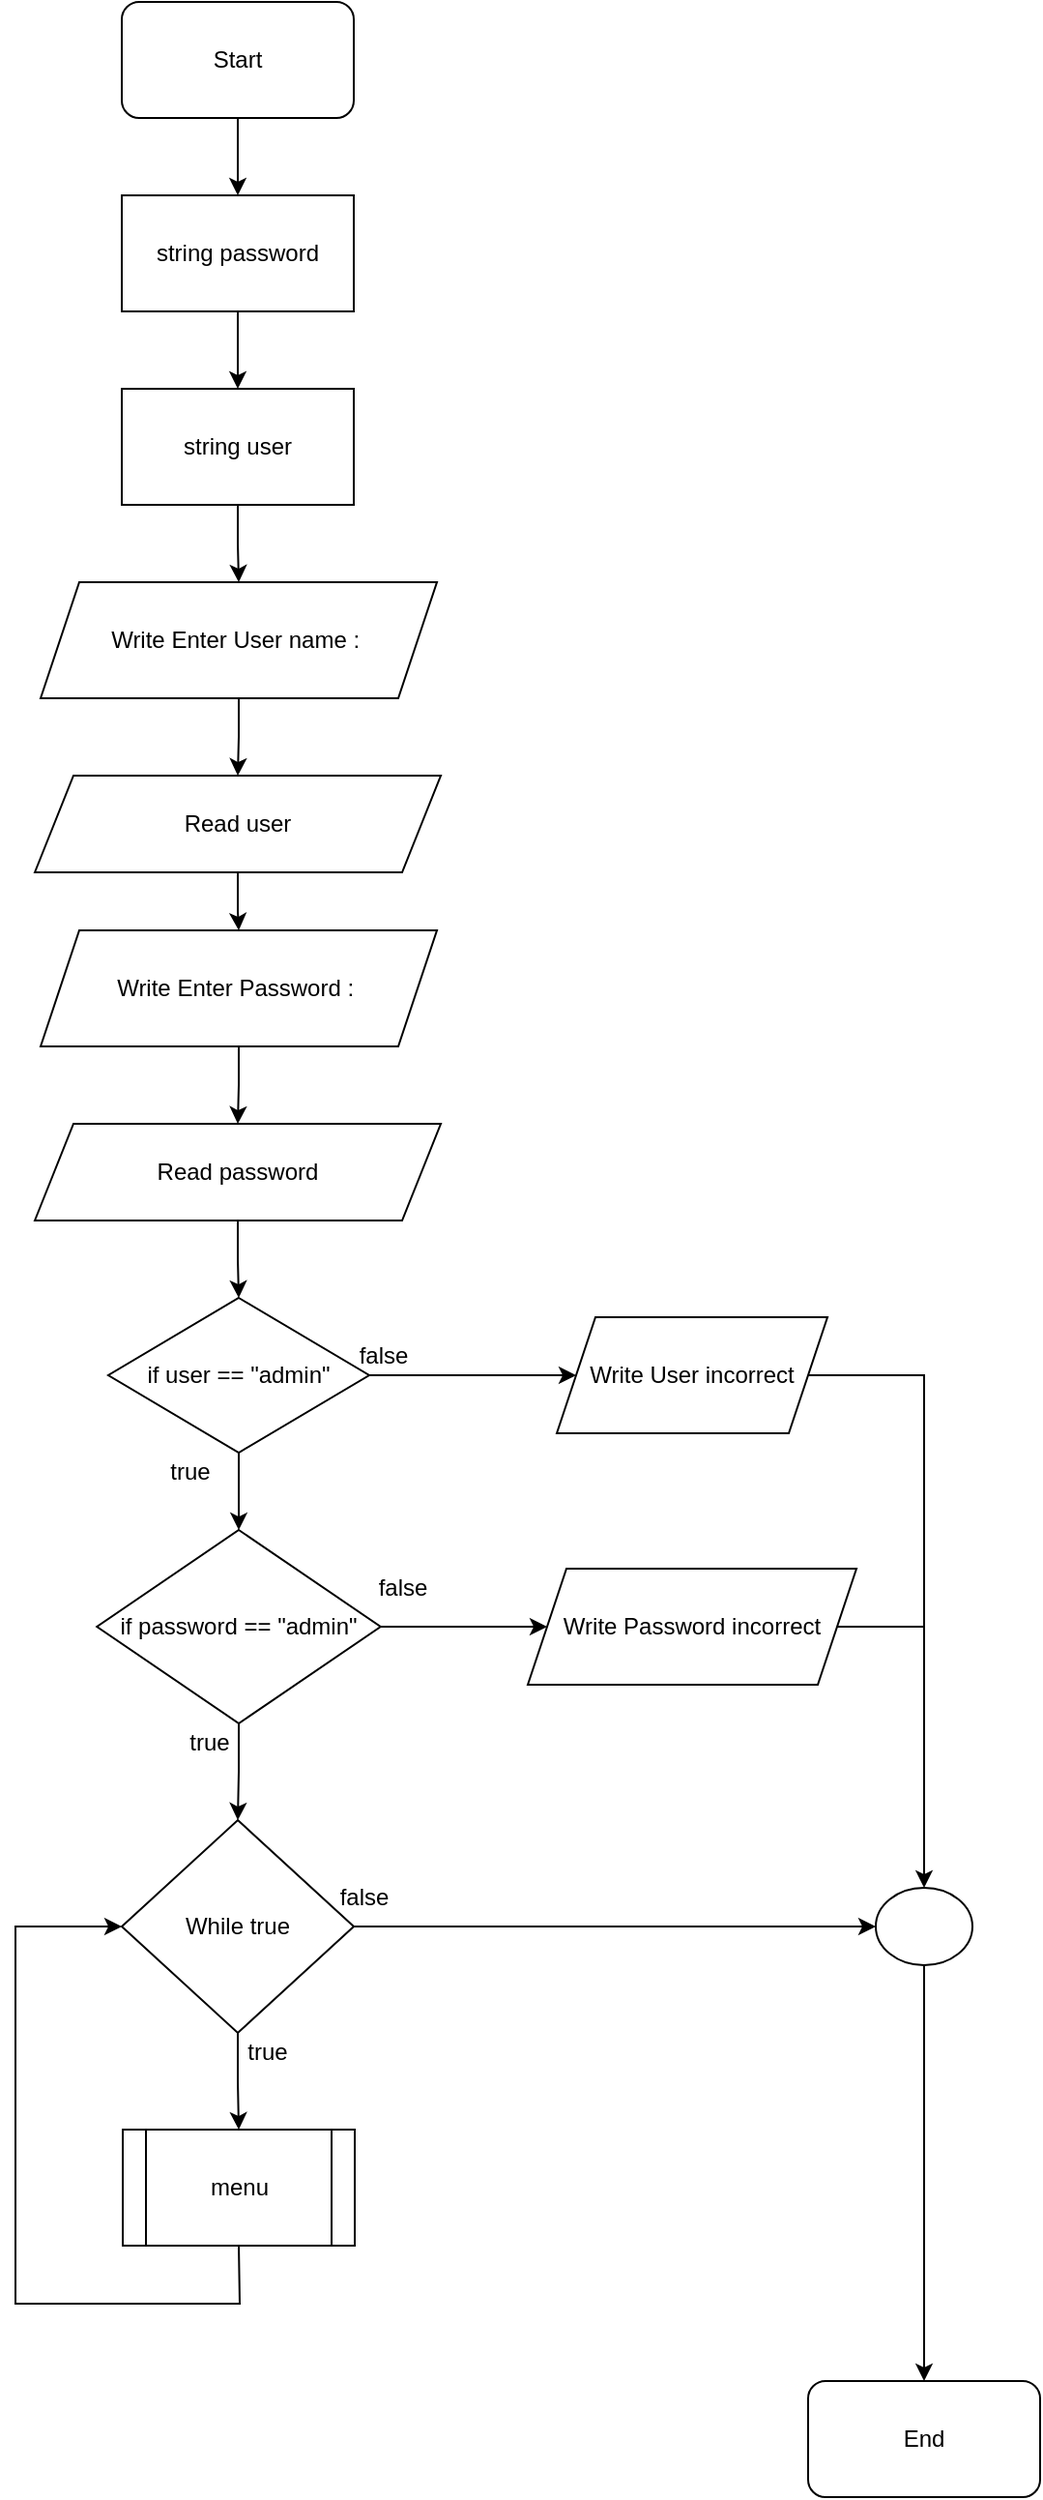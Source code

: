 <mxfile pages="7">
    <diagram id="mxV5pmJYf2iS9ii8aje2" name="Main">
        <mxGraphModel dx="559" dy="518" grid="1" gridSize="10" guides="1" tooltips="1" connect="1" arrows="1" fold="1" page="1" pageScale="1" pageWidth="827" pageHeight="1169" math="0" shadow="0">
            <root>
                <mxCell id="0"/>
                <mxCell id="1" parent="0"/>
                <mxCell id="2VMIThKzxTiYkQfdELLv-4" value="" style="edgeStyle=orthogonalEdgeStyle;rounded=0;orthogonalLoop=1;jettySize=auto;html=1;" parent="1" source="2VMIThKzxTiYkQfdELLv-1" target="2VMIThKzxTiYkQfdELLv-2" edge="1">
                    <mxGeometry relative="1" as="geometry"/>
                </mxCell>
                <mxCell id="2VMIThKzxTiYkQfdELLv-1" value="Start" style="rounded=1;whiteSpace=wrap;html=1;" parent="1" vertex="1">
                    <mxGeometry x="365" y="30" width="120" height="60" as="geometry"/>
                </mxCell>
                <mxCell id="2VMIThKzxTiYkQfdELLv-5" value="" style="edgeStyle=orthogonalEdgeStyle;rounded=0;orthogonalLoop=1;jettySize=auto;html=1;" parent="1" source="2VMIThKzxTiYkQfdELLv-2" target="2VMIThKzxTiYkQfdELLv-3" edge="1">
                    <mxGeometry relative="1" as="geometry"/>
                </mxCell>
                <mxCell id="2VMIThKzxTiYkQfdELLv-2" value="string password" style="rounded=0;whiteSpace=wrap;html=1;" parent="1" vertex="1">
                    <mxGeometry x="365" y="130" width="120" height="60" as="geometry"/>
                </mxCell>
                <mxCell id="2VMIThKzxTiYkQfdELLv-10" value="" style="edgeStyle=orthogonalEdgeStyle;rounded=0;orthogonalLoop=1;jettySize=auto;html=1;" parent="1" source="2VMIThKzxTiYkQfdELLv-3" target="2VMIThKzxTiYkQfdELLv-6" edge="1">
                    <mxGeometry relative="1" as="geometry"/>
                </mxCell>
                <mxCell id="2VMIThKzxTiYkQfdELLv-3" value="string user" style="rounded=0;whiteSpace=wrap;html=1;" parent="1" vertex="1">
                    <mxGeometry x="365" y="230" width="120" height="60" as="geometry"/>
                </mxCell>
                <mxCell id="2VMIThKzxTiYkQfdELLv-11" value="" style="edgeStyle=orthogonalEdgeStyle;rounded=0;orthogonalLoop=1;jettySize=auto;html=1;" parent="1" source="2VMIThKzxTiYkQfdELLv-6" target="2VMIThKzxTiYkQfdELLv-7" edge="1">
                    <mxGeometry relative="1" as="geometry"/>
                </mxCell>
                <mxCell id="2VMIThKzxTiYkQfdELLv-6" value="Write Enter User name :&amp;nbsp;" style="shape=parallelogram;perimeter=parallelogramPerimeter;whiteSpace=wrap;html=1;fixedSize=1;" parent="1" vertex="1">
                    <mxGeometry x="323" y="330" width="205" height="60" as="geometry"/>
                </mxCell>
                <mxCell id="2VMIThKzxTiYkQfdELLv-12" value="" style="edgeStyle=orthogonalEdgeStyle;rounded=0;orthogonalLoop=1;jettySize=auto;html=1;" parent="1" source="2VMIThKzxTiYkQfdELLv-7" target="2VMIThKzxTiYkQfdELLv-8" edge="1">
                    <mxGeometry relative="1" as="geometry"/>
                </mxCell>
                <mxCell id="2VMIThKzxTiYkQfdELLv-7" value="Read user" style="shape=parallelogram;perimeter=parallelogramPerimeter;whiteSpace=wrap;html=1;fixedSize=1;" parent="1" vertex="1">
                    <mxGeometry x="320" y="430" width="210" height="50" as="geometry"/>
                </mxCell>
                <mxCell id="2VMIThKzxTiYkQfdELLv-13" value="" style="edgeStyle=orthogonalEdgeStyle;rounded=0;orthogonalLoop=1;jettySize=auto;html=1;" parent="1" source="2VMIThKzxTiYkQfdELLv-8" target="2VMIThKzxTiYkQfdELLv-9" edge="1">
                    <mxGeometry relative="1" as="geometry"/>
                </mxCell>
                <mxCell id="2VMIThKzxTiYkQfdELLv-8" value="Write Enter Password :&amp;nbsp;" style="shape=parallelogram;perimeter=parallelogramPerimeter;whiteSpace=wrap;html=1;fixedSize=1;" parent="1" vertex="1">
                    <mxGeometry x="323" y="510" width="205" height="60" as="geometry"/>
                </mxCell>
                <mxCell id="2VMIThKzxTiYkQfdELLv-16" value="" style="edgeStyle=orthogonalEdgeStyle;rounded=0;orthogonalLoop=1;jettySize=auto;html=1;" parent="1" source="2VMIThKzxTiYkQfdELLv-9" target="2VMIThKzxTiYkQfdELLv-14" edge="1">
                    <mxGeometry relative="1" as="geometry"/>
                </mxCell>
                <mxCell id="2VMIThKzxTiYkQfdELLv-9" value="Read password" style="shape=parallelogram;perimeter=parallelogramPerimeter;whiteSpace=wrap;html=1;fixedSize=1;" parent="1" vertex="1">
                    <mxGeometry x="320" y="610" width="210" height="50" as="geometry"/>
                </mxCell>
                <mxCell id="2VMIThKzxTiYkQfdELLv-17" value="" style="edgeStyle=orthogonalEdgeStyle;rounded=0;orthogonalLoop=1;jettySize=auto;html=1;" parent="1" source="2VMIThKzxTiYkQfdELLv-14" target="2VMIThKzxTiYkQfdELLv-15" edge="1">
                    <mxGeometry relative="1" as="geometry"/>
                </mxCell>
                <mxCell id="2VMIThKzxTiYkQfdELLv-25" style="edgeStyle=orthogonalEdgeStyle;rounded=0;orthogonalLoop=1;jettySize=auto;html=1;entryX=0;entryY=0.5;entryDx=0;entryDy=0;" parent="1" source="2VMIThKzxTiYkQfdELLv-14" target="2VMIThKzxTiYkQfdELLv-23" edge="1">
                    <mxGeometry relative="1" as="geometry"/>
                </mxCell>
                <mxCell id="2VMIThKzxTiYkQfdELLv-14" value="if user == &quot;admin&quot;" style="rhombus;whiteSpace=wrap;html=1;" parent="1" vertex="1">
                    <mxGeometry x="358" y="700" width="135" height="80" as="geometry"/>
                </mxCell>
                <mxCell id="2VMIThKzxTiYkQfdELLv-19" value="" style="edgeStyle=orthogonalEdgeStyle;rounded=0;orthogonalLoop=1;jettySize=auto;html=1;" parent="1" source="2VMIThKzxTiYkQfdELLv-15" target="2VMIThKzxTiYkQfdELLv-18" edge="1">
                    <mxGeometry relative="1" as="geometry"/>
                </mxCell>
                <mxCell id="2VMIThKzxTiYkQfdELLv-26" style="edgeStyle=orthogonalEdgeStyle;rounded=0;orthogonalLoop=1;jettySize=auto;html=1;entryX=0;entryY=0.5;entryDx=0;entryDy=0;" parent="1" source="2VMIThKzxTiYkQfdELLv-15" target="2VMIThKzxTiYkQfdELLv-22" edge="1">
                    <mxGeometry relative="1" as="geometry"/>
                </mxCell>
                <mxCell id="2VMIThKzxTiYkQfdELLv-15" value="if password == &quot;admin&quot;" style="rhombus;whiteSpace=wrap;html=1;" parent="1" vertex="1">
                    <mxGeometry x="352.13" y="820" width="146.75" height="100" as="geometry"/>
                </mxCell>
                <mxCell id="2VMIThKzxTiYkQfdELLv-21" value="" style="edgeStyle=orthogonalEdgeStyle;rounded=0;orthogonalLoop=1;jettySize=auto;html=1;" parent="1" source="2VMIThKzxTiYkQfdELLv-18" target="2VMIThKzxTiYkQfdELLv-20" edge="1">
                    <mxGeometry relative="1" as="geometry"/>
                </mxCell>
                <mxCell id="2VMIThKzxTiYkQfdELLv-35" style="edgeStyle=orthogonalEdgeStyle;rounded=0;orthogonalLoop=1;jettySize=auto;html=1;entryX=0;entryY=0.5;entryDx=0;entryDy=0;" parent="1" source="2VMIThKzxTiYkQfdELLv-18" target="2VMIThKzxTiYkQfdELLv-34" edge="1">
                    <mxGeometry relative="1" as="geometry"/>
                </mxCell>
                <mxCell id="2VMIThKzxTiYkQfdELLv-18" value="While true" style="rhombus;whiteSpace=wrap;html=1;" parent="1" vertex="1">
                    <mxGeometry x="365" y="970" width="120" height="110" as="geometry"/>
                </mxCell>
                <mxCell id="2VMIThKzxTiYkQfdELLv-20" value="menu" style="shape=process;whiteSpace=wrap;html=1;backgroundOutline=1;" parent="1" vertex="1">
                    <mxGeometry x="365.51" y="1130" width="120" height="60" as="geometry"/>
                </mxCell>
                <mxCell id="2VMIThKzxTiYkQfdELLv-22" value="Write Password incorrect" style="shape=parallelogram;perimeter=parallelogramPerimeter;whiteSpace=wrap;html=1;fixedSize=1;" parent="1" vertex="1">
                    <mxGeometry x="575" y="840" width="170" height="60" as="geometry"/>
                </mxCell>
                <mxCell id="2VMIThKzxTiYkQfdELLv-36" style="edgeStyle=orthogonalEdgeStyle;rounded=0;orthogonalLoop=1;jettySize=auto;html=1;entryX=0.5;entryY=0;entryDx=0;entryDy=0;" parent="1" source="2VMIThKzxTiYkQfdELLv-23" target="2VMIThKzxTiYkQfdELLv-34" edge="1">
                    <mxGeometry relative="1" as="geometry"/>
                </mxCell>
                <mxCell id="2VMIThKzxTiYkQfdELLv-23" value="Write User incorrect" style="shape=parallelogram;perimeter=parallelogramPerimeter;whiteSpace=wrap;html=1;fixedSize=1;" parent="1" vertex="1">
                    <mxGeometry x="590" y="710" width="140" height="60" as="geometry"/>
                </mxCell>
                <mxCell id="2VMIThKzxTiYkQfdELLv-31" value="" style="endArrow=classic;html=1;rounded=0;exitX=0.5;exitY=1;exitDx=0;exitDy=0;entryX=0;entryY=0.5;entryDx=0;entryDy=0;" parent="1" source="2VMIThKzxTiYkQfdELLv-20" target="2VMIThKzxTiYkQfdELLv-18" edge="1">
                    <mxGeometry width="50" height="50" relative="1" as="geometry">
                        <mxPoint x="490" y="1070" as="sourcePoint"/>
                        <mxPoint x="540" y="1020" as="targetPoint"/>
                        <Array as="points">
                            <mxPoint x="426" y="1220"/>
                            <mxPoint x="310" y="1220"/>
                            <mxPoint x="310" y="1025"/>
                        </Array>
                    </mxGeometry>
                </mxCell>
                <mxCell id="2VMIThKzxTiYkQfdELLv-32" value="End" style="rounded=1;whiteSpace=wrap;html=1;" parent="1" vertex="1">
                    <mxGeometry x="720" y="1260" width="120" height="60" as="geometry"/>
                </mxCell>
                <mxCell id="2VMIThKzxTiYkQfdELLv-38" style="edgeStyle=orthogonalEdgeStyle;rounded=0;orthogonalLoop=1;jettySize=auto;html=1;" parent="1" source="2VMIThKzxTiYkQfdELLv-34" target="2VMIThKzxTiYkQfdELLv-32" edge="1">
                    <mxGeometry relative="1" as="geometry"/>
                </mxCell>
                <mxCell id="2VMIThKzxTiYkQfdELLv-34" value="" style="ellipse;whiteSpace=wrap;html=1;" parent="1" vertex="1">
                    <mxGeometry x="755" y="1005" width="50" height="40" as="geometry"/>
                </mxCell>
                <mxCell id="2VMIThKzxTiYkQfdELLv-37" value="" style="endArrow=none;html=1;rounded=0;exitX=1;exitY=0.5;exitDx=0;exitDy=0;" parent="1" source="2VMIThKzxTiYkQfdELLv-22" edge="1">
                    <mxGeometry width="50" height="50" relative="1" as="geometry">
                        <mxPoint x="490" y="1050" as="sourcePoint"/>
                        <mxPoint x="780" y="870" as="targetPoint"/>
                    </mxGeometry>
                </mxCell>
                <mxCell id="2" value="false" style="text;html=1;align=center;verticalAlign=middle;resizable=0;points=[];autosize=1;strokeColor=none;fillColor=none;" vertex="1" parent="1">
                    <mxGeometry x="480" y="720" width="40" height="20" as="geometry"/>
                </mxCell>
                <mxCell id="3" value="true" style="text;html=1;align=center;verticalAlign=middle;resizable=0;points=[];autosize=1;strokeColor=none;fillColor=none;" vertex="1" parent="1">
                    <mxGeometry x="380" y="780" width="40" height="20" as="geometry"/>
                </mxCell>
                <mxCell id="4" value="false" style="text;html=1;align=center;verticalAlign=middle;resizable=0;points=[];autosize=1;strokeColor=none;fillColor=none;" vertex="1" parent="1">
                    <mxGeometry x="490" y="840" width="40" height="20" as="geometry"/>
                </mxCell>
                <mxCell id="5" value="true" style="text;html=1;align=center;verticalAlign=middle;resizable=0;points=[];autosize=1;strokeColor=none;fillColor=none;" vertex="1" parent="1">
                    <mxGeometry x="390" y="920" width="40" height="20" as="geometry"/>
                </mxCell>
                <mxCell id="6" value="true" style="text;html=1;align=center;verticalAlign=middle;resizable=0;points=[];autosize=1;strokeColor=none;fillColor=none;" vertex="1" parent="1">
                    <mxGeometry x="420" y="1080" width="40" height="20" as="geometry"/>
                </mxCell>
                <mxCell id="7" value="false" style="text;html=1;align=center;verticalAlign=middle;resizable=0;points=[];autosize=1;strokeColor=none;fillColor=none;" vertex="1" parent="1">
                    <mxGeometry x="470" y="1000" width="40" height="20" as="geometry"/>
                </mxCell>
            </root>
        </mxGraphModel>
    </diagram>
    <diagram id="HC6gVg2ChjV3dtRu_uli" name="menu">
        <mxGraphModel dx="1289" dy="1195" grid="1" gridSize="10" guides="1" tooltips="1" connect="1" arrows="1" fold="1" page="1" pageScale="1" pageWidth="827" pageHeight="1169" math="0" shadow="0">
            <root>
                <mxCell id="0"/>
                <mxCell id="1" parent="0"/>
                <mxCell id="0oFu5oXA6grgBL6cNLWf-3" value="" style="edgeStyle=orthogonalEdgeStyle;rounded=0;orthogonalLoop=1;jettySize=auto;html=1;" parent="1" source="0oFu5oXA6grgBL6cNLWf-1" target="0oFu5oXA6grgBL6cNLWf-2" edge="1">
                    <mxGeometry relative="1" as="geometry"/>
                </mxCell>
                <mxCell id="0oFu5oXA6grgBL6cNLWf-1" value="menu" style="rounded=1;whiteSpace=wrap;html=1;" parent="1" vertex="1">
                    <mxGeometry x="390" y="30" width="120" height="60" as="geometry"/>
                </mxCell>
                <mxCell id="0oFu5oXA6grgBL6cNLWf-5" value="" style="edgeStyle=orthogonalEdgeStyle;rounded=0;orthogonalLoop=1;jettySize=auto;html=1;" parent="1" source="0oFu5oXA6grgBL6cNLWf-2" target="0oFu5oXA6grgBL6cNLWf-4" edge="1">
                    <mxGeometry relative="1" as="geometry"/>
                </mxCell>
                <mxCell id="0oFu5oXA6grgBL6cNLWf-2" value="string filename = &quot;Receip.txt&quot;" style="rounded=0;whiteSpace=wrap;html=1;" parent="1" vertex="1">
                    <mxGeometry x="350" y="120" width="200" height="60" as="geometry"/>
                </mxCell>
                <mxCell id="0oFu5oXA6grgBL6cNLWf-7" value="" style="edgeStyle=orthogonalEdgeStyle;rounded=0;orthogonalLoop=1;jettySize=auto;html=1;" parent="1" source="0oFu5oXA6grgBL6cNLWf-4" target="0oFu5oXA6grgBL6cNLWf-6" edge="1">
                    <mxGeometry relative="1" as="geometry"/>
                </mxCell>
                <mxCell id="0oFu5oXA6grgBL6cNLWf-4" value="ofstream OutFile" style="rounded=0;whiteSpace=wrap;html=1;" parent="1" vertex="1">
                    <mxGeometry x="390" y="220" width="120" height="60" as="geometry"/>
                </mxCell>
                <mxCell id="0oFu5oXA6grgBL6cNLWf-9" value="" style="edgeStyle=orthogonalEdgeStyle;rounded=0;orthogonalLoop=1;jettySize=auto;html=1;" parent="1" source="0oFu5oXA6grgBL6cNLWf-6" target="0oFu5oXA6grgBL6cNLWf-8" edge="1">
                    <mxGeometry relative="1" as="geometry"/>
                </mxCell>
                <mxCell id="0oFu5oXA6grgBL6cNLWf-6" value="ifstream InFile" style="rounded=0;whiteSpace=wrap;html=1;" parent="1" vertex="1">
                    <mxGeometry x="390" y="310" width="120" height="60" as="geometry"/>
                </mxCell>
                <mxCell id="0oFu5oXA6grgBL6cNLWf-11" value="" style="edgeStyle=orthogonalEdgeStyle;rounded=0;orthogonalLoop=1;jettySize=auto;html=1;" parent="1" source="0oFu5oXA6grgBL6cNLWf-8" target="0oFu5oXA6grgBL6cNLWf-10" edge="1">
                    <mxGeometry relative="1" as="geometry"/>
                </mxCell>
                <mxCell id="0oFu5oXA6grgBL6cNLWf-8" value="int choice" style="rounded=0;whiteSpace=wrap;html=1;" parent="1" vertex="1">
                    <mxGeometry x="390" y="405" width="120" height="60" as="geometry"/>
                </mxCell>
                <mxCell id="0oFu5oXA6grgBL6cNLWf-16" value="" style="edgeStyle=orthogonalEdgeStyle;rounded=0;orthogonalLoop=1;jettySize=auto;html=1;" parent="1" source="0oFu5oXA6grgBL6cNLWf-10" target="0oFu5oXA6grgBL6cNLWf-14" edge="1">
                    <mxGeometry relative="1" as="geometry"/>
                </mxCell>
                <mxCell id="0oFu5oXA6grgBL6cNLWf-10" value="Write 1. Receipt Pawn" style="shape=parallelogram;perimeter=parallelogramPerimeter;whiteSpace=wrap;html=1;fixedSize=1;" parent="1" vertex="1">
                    <mxGeometry x="360" y="510" width="180" height="60" as="geometry"/>
                </mxCell>
                <mxCell id="0oFu5oXA6grgBL6cNLWf-19" value="" style="edgeStyle=orthogonalEdgeStyle;rounded=0;orthogonalLoop=1;jettySize=auto;html=1;" parent="1" source="0oFu5oXA6grgBL6cNLWf-12" target="0oFu5oXA6grgBL6cNLWf-15" edge="1">
                    <mxGeometry relative="1" as="geometry"/>
                </mxCell>
                <mxCell id="0oFu5oXA6grgBL6cNLWf-12" value="Write 4. Delete Line" style="shape=parallelogram;perimeter=parallelogramPerimeter;whiteSpace=wrap;html=1;fixedSize=1;" parent="1" vertex="1">
                    <mxGeometry x="360" y="790" width="180" height="60" as="geometry"/>
                </mxCell>
                <mxCell id="0oFu5oXA6grgBL6cNLWf-18" value="" style="edgeStyle=orthogonalEdgeStyle;rounded=0;orthogonalLoop=1;jettySize=auto;html=1;" parent="1" source="0oFu5oXA6grgBL6cNLWf-13" target="0oFu5oXA6grgBL6cNLWf-12" edge="1">
                    <mxGeometry relative="1" as="geometry"/>
                </mxCell>
                <mxCell id="0oFu5oXA6grgBL6cNLWf-13" value="Write 3. Search" style="shape=parallelogram;perimeter=parallelogramPerimeter;whiteSpace=wrap;html=1;fixedSize=1;" parent="1" vertex="1">
                    <mxGeometry x="360" y="700" width="180" height="60" as="geometry"/>
                </mxCell>
                <mxCell id="0oFu5oXA6grgBL6cNLWf-17" value="" style="edgeStyle=orthogonalEdgeStyle;rounded=0;orthogonalLoop=1;jettySize=auto;html=1;" parent="1" source="0oFu5oXA6grgBL6cNLWf-14" target="0oFu5oXA6grgBL6cNLWf-13" edge="1">
                    <mxGeometry relative="1" as="geometry"/>
                </mxCell>
                <mxCell id="0oFu5oXA6grgBL6cNLWf-14" value="Write 2. Display" style="shape=parallelogram;perimeter=parallelogramPerimeter;whiteSpace=wrap;html=1;fixedSize=1;" parent="1" vertex="1">
                    <mxGeometry x="360" y="600" width="180" height="60" as="geometry"/>
                </mxCell>
                <mxCell id="0oFu5oXA6grgBL6cNLWf-21" value="" style="edgeStyle=orthogonalEdgeStyle;rounded=0;orthogonalLoop=1;jettySize=auto;html=1;" parent="1" source="0oFu5oXA6grgBL6cNLWf-15" target="0oFu5oXA6grgBL6cNLWf-20" edge="1">
                    <mxGeometry relative="1" as="geometry"/>
                </mxCell>
                <mxCell id="0oFu5oXA6grgBL6cNLWf-15" value="Write 5. Exit Program" style="shape=parallelogram;perimeter=parallelogramPerimeter;whiteSpace=wrap;html=1;fixedSize=1;" parent="1" vertex="1">
                    <mxGeometry x="360" y="890" width="180" height="60" as="geometry"/>
                </mxCell>
                <mxCell id="0oFu5oXA6grgBL6cNLWf-23" value="" style="edgeStyle=orthogonalEdgeStyle;rounded=0;orthogonalLoop=1;jettySize=auto;html=1;" parent="1" source="0oFu5oXA6grgBL6cNLWf-20" target="0oFu5oXA6grgBL6cNLWf-22" edge="1">
                    <mxGeometry relative="1" as="geometry"/>
                </mxCell>
                <mxCell id="0oFu5oXA6grgBL6cNLWf-20" value="Write Please choice in range 1 - 5&amp;nbsp;" style="shape=parallelogram;perimeter=parallelogramPerimeter;whiteSpace=wrap;html=1;fixedSize=1;" parent="1" vertex="1">
                    <mxGeometry x="335" y="990" width="230" height="60" as="geometry"/>
                </mxCell>
                <mxCell id="0oFu5oXA6grgBL6cNLWf-26" value="" style="edgeStyle=orthogonalEdgeStyle;rounded=0;orthogonalLoop=1;jettySize=auto;html=1;" parent="1" source="0oFu5oXA6grgBL6cNLWf-22" target="0oFu5oXA6grgBL6cNLWf-24" edge="1">
                    <mxGeometry relative="1" as="geometry"/>
                </mxCell>
                <mxCell id="0oFu5oXA6grgBL6cNLWf-22" value="Read choice" style="shape=parallelogram;perimeter=parallelogramPerimeter;whiteSpace=wrap;html=1;fixedSize=1;" parent="1" vertex="1">
                    <mxGeometry x="390" y="1090" width="120" height="60" as="geometry"/>
                </mxCell>
                <mxCell id="0oFu5oXA6grgBL6cNLWf-27" value="" style="edgeStyle=orthogonalEdgeStyle;rounded=0;orthogonalLoop=1;jettySize=auto;html=1;" parent="1" source="0oFu5oXA6grgBL6cNLWf-24" target="0oFu5oXA6grgBL6cNLWf-25" edge="1">
                    <mxGeometry relative="1" as="geometry"/>
                </mxCell>
                <mxCell id="CawyF6o6QRnpxyYWRTC1-3" style="edgeStyle=orthogonalEdgeStyle;rounded=0;orthogonalLoop=1;jettySize=auto;html=1;entryX=0.5;entryY=0;entryDx=0;entryDy=0;" parent="1" source="0oFu5oXA6grgBL6cNLWf-24" target="CawyF6o6QRnpxyYWRTC1-2" edge="1">
                    <mxGeometry relative="1" as="geometry"/>
                </mxCell>
                <mxCell id="0oFu5oXA6grgBL6cNLWf-24" value="if choice == 1" style="rhombus;whiteSpace=wrap;html=1;" parent="1" vertex="1">
                    <mxGeometry x="395" y="1190" width="110" height="90" as="geometry"/>
                </mxCell>
                <mxCell id="CawyF6o6QRnpxyYWRTC1-19" style="edgeStyle=orthogonalEdgeStyle;rounded=0;orthogonalLoop=1;jettySize=auto;html=1;entryX=0;entryY=0.5;entryDx=0;entryDy=0;exitX=0.5;exitY=1;exitDx=0;exitDy=0;" parent="1" source="0oFu5oXA6grgBL6cNLWf-25" target="CawyF6o6QRnpxyYWRTC1-18" edge="1">
                    <mxGeometry relative="1" as="geometry"/>
                </mxCell>
                <mxCell id="0oFu5oXA6grgBL6cNLWf-25" value="pawn" style="shape=process;whiteSpace=wrap;html=1;backgroundOutline=1;" parent="1" vertex="1">
                    <mxGeometry x="390" y="1320" width="120" height="60" as="geometry"/>
                </mxCell>
                <mxCell id="CawyF6o6QRnpxyYWRTC1-6" value="" style="edgeStyle=orthogonalEdgeStyle;rounded=0;orthogonalLoop=1;jettySize=auto;html=1;" parent="1" source="CawyF6o6QRnpxyYWRTC1-2" target="CawyF6o6QRnpxyYWRTC1-5" edge="1">
                    <mxGeometry relative="1" as="geometry"/>
                </mxCell>
                <mxCell id="CawyF6o6QRnpxyYWRTC1-8" style="edgeStyle=orthogonalEdgeStyle;rounded=0;orthogonalLoop=1;jettySize=auto;html=1;entryX=0.5;entryY=0;entryDx=0;entryDy=0;" parent="1" source="CawyF6o6QRnpxyYWRTC1-2" target="CawyF6o6QRnpxyYWRTC1-7" edge="1">
                    <mxGeometry relative="1" as="geometry"/>
                </mxCell>
                <mxCell id="CawyF6o6QRnpxyYWRTC1-2" value="if choice == 2" style="rhombus;whiteSpace=wrap;html=1;" parent="1" vertex="1">
                    <mxGeometry x="590" y="1280" width="110" height="80" as="geometry"/>
                </mxCell>
                <mxCell id="CawyF6o6QRnpxyYWRTC1-27" style="edgeStyle=orthogonalEdgeStyle;rounded=0;orthogonalLoop=1;jettySize=auto;html=1;entryX=0.5;entryY=0;entryDx=0;entryDy=0;" parent="1" source="CawyF6o6QRnpxyYWRTC1-4" target="CawyF6o6QRnpxyYWRTC1-25" edge="1">
                    <mxGeometry relative="1" as="geometry"/>
                </mxCell>
                <mxCell id="CawyF6o6QRnpxyYWRTC1-4" value="search" style="shape=process;whiteSpace=wrap;html=1;backgroundOutline=1;" parent="1" vertex="1">
                    <mxGeometry x="790" y="1480" width="120" height="60" as="geometry"/>
                </mxCell>
                <mxCell id="CawyF6o6QRnpxyYWRTC1-20" style="edgeStyle=orthogonalEdgeStyle;rounded=0;orthogonalLoop=1;jettySize=auto;html=1;entryX=0.5;entryY=0;entryDx=0;entryDy=0;" parent="1" source="CawyF6o6QRnpxyYWRTC1-5" target="CawyF6o6QRnpxyYWRTC1-18" edge="1">
                    <mxGeometry relative="1" as="geometry"/>
                </mxCell>
                <mxCell id="CawyF6o6QRnpxyYWRTC1-5" value="display" style="shape=process;whiteSpace=wrap;html=1;backgroundOutline=1;" parent="1" vertex="1">
                    <mxGeometry x="585" y="1410" width="120" height="60" as="geometry"/>
                </mxCell>
                <mxCell id="CawyF6o6QRnpxyYWRTC1-9" value="" style="edgeStyle=orthogonalEdgeStyle;rounded=0;orthogonalLoop=1;jettySize=auto;html=1;" parent="1" source="CawyF6o6QRnpxyYWRTC1-7" target="CawyF6o6QRnpxyYWRTC1-4" edge="1">
                    <mxGeometry relative="1" as="geometry"/>
                </mxCell>
                <mxCell id="CawyF6o6QRnpxyYWRTC1-11" style="edgeStyle=orthogonalEdgeStyle;rounded=0;orthogonalLoop=1;jettySize=auto;html=1;entryX=0.5;entryY=0;entryDx=0;entryDy=0;" parent="1" source="CawyF6o6QRnpxyYWRTC1-7" target="CawyF6o6QRnpxyYWRTC1-10" edge="1">
                    <mxGeometry relative="1" as="geometry"/>
                </mxCell>
                <mxCell id="CawyF6o6QRnpxyYWRTC1-7" value="if choice == 3" style="rhombus;whiteSpace=wrap;html=1;" parent="1" vertex="1">
                    <mxGeometry x="800" y="1340" width="100" height="90" as="geometry"/>
                </mxCell>
                <mxCell id="CawyF6o6QRnpxyYWRTC1-14" style="edgeStyle=orthogonalEdgeStyle;rounded=0;orthogonalLoop=1;jettySize=auto;html=1;entryX=0.5;entryY=0;entryDx=0;entryDy=0;" parent="1" source="CawyF6o6QRnpxyYWRTC1-10" target="CawyF6o6QRnpxyYWRTC1-13" edge="1">
                    <mxGeometry relative="1" as="geometry"/>
                </mxCell>
                <mxCell id="r8iC0yKP5Y_kf_EU_mU3-7" value="" style="edgeStyle=none;html=1;" edge="1" parent="1" source="CawyF6o6QRnpxyYWRTC1-10" target="CawyF6o6QRnpxyYWRTC1-12">
                    <mxGeometry relative="1" as="geometry"/>
                </mxCell>
                <mxCell id="CawyF6o6QRnpxyYWRTC1-10" value="if choice == 4" style="rhombus;whiteSpace=wrap;html=1;" parent="1" vertex="1">
                    <mxGeometry x="990" y="1410" width="110" height="80" as="geometry"/>
                </mxCell>
                <mxCell id="CawyF6o6QRnpxyYWRTC1-22" value="" style="edgeStyle=orthogonalEdgeStyle;rounded=0;orthogonalLoop=1;jettySize=auto;html=1;" parent="1" source="CawyF6o6QRnpxyYWRTC1-12" target="CawyF6o6QRnpxyYWRTC1-21" edge="1">
                    <mxGeometry relative="1" as="geometry"/>
                </mxCell>
                <mxCell id="CawyF6o6QRnpxyYWRTC1-12" value="delinput" style="shape=process;whiteSpace=wrap;html=1;backgroundOutline=1;" parent="1" vertex="1">
                    <mxGeometry x="985" y="1530" width="120" height="60" as="geometry"/>
                </mxCell>
                <mxCell id="CawyF6o6QRnpxyYWRTC1-24" value="" style="edgeStyle=orthogonalEdgeStyle;rounded=0;orthogonalLoop=1;jettySize=auto;html=1;" parent="1" source="CawyF6o6QRnpxyYWRTC1-13" target="CawyF6o6QRnpxyYWRTC1-16" edge="1">
                    <mxGeometry relative="1" as="geometry"/>
                </mxCell>
                <mxCell id="r8iC0yKP5Y_kf_EU_mU3-13" value="" style="edgeStyle=none;html=1;" edge="1" parent="1" source="CawyF6o6QRnpxyYWRTC1-13" target="r8iC0yKP5Y_kf_EU_mU3-12">
                    <mxGeometry relative="1" as="geometry"/>
                </mxCell>
                <mxCell id="CawyF6o6QRnpxyYWRTC1-13" value="if choice == 5" style="rhombus;whiteSpace=wrap;html=1;" parent="1" vertex="1">
                    <mxGeometry x="1200" y="1470" width="110" height="80" as="geometry"/>
                </mxCell>
                <mxCell id="CawyF6o6QRnpxyYWRTC1-23" style="edgeStyle=orthogonalEdgeStyle;rounded=0;orthogonalLoop=1;jettySize=auto;html=1;entryX=1;entryY=0.5;entryDx=0;entryDy=0;exitX=0.5;exitY=1;exitDx=0;exitDy=0;" parent="1" source="CawyF6o6QRnpxyYWRTC1-16" target="CawyF6o6QRnpxyYWRTC1-21" edge="1">
                    <mxGeometry relative="1" as="geometry"/>
                </mxCell>
                <mxCell id="CawyF6o6QRnpxyYWRTC1-16" value="exit(0)" style="rounded=0;whiteSpace=wrap;html=1;" parent="1" vertex="1">
                    <mxGeometry x="1195" y="1590" width="120" height="60" as="geometry"/>
                </mxCell>
                <mxCell id="CawyF6o6QRnpxyYWRTC1-17" value="End" style="rounded=1;whiteSpace=wrap;html=1;" parent="1" vertex="1">
                    <mxGeometry x="790" y="1760" width="120" height="60" as="geometry"/>
                </mxCell>
                <mxCell id="CawyF6o6QRnpxyYWRTC1-26" style="edgeStyle=orthogonalEdgeStyle;rounded=0;orthogonalLoop=1;jettySize=auto;html=1;entryX=0;entryY=0.5;entryDx=0;entryDy=0;" parent="1" source="CawyF6o6QRnpxyYWRTC1-18" target="CawyF6o6QRnpxyYWRTC1-25" edge="1">
                    <mxGeometry relative="1" as="geometry"/>
                </mxCell>
                <mxCell id="CawyF6o6QRnpxyYWRTC1-18" value="" style="ellipse;whiteSpace=wrap;html=1;aspect=fixed;" parent="1" vertex="1">
                    <mxGeometry x="625" y="1660" width="40" height="40" as="geometry"/>
                </mxCell>
                <mxCell id="CawyF6o6QRnpxyYWRTC1-28" style="edgeStyle=orthogonalEdgeStyle;rounded=0;orthogonalLoop=1;jettySize=auto;html=1;entryX=1;entryY=0.5;entryDx=0;entryDy=0;" parent="1" source="CawyF6o6QRnpxyYWRTC1-21" target="CawyF6o6QRnpxyYWRTC1-25" edge="1">
                    <mxGeometry relative="1" as="geometry"/>
                </mxCell>
                <mxCell id="CawyF6o6QRnpxyYWRTC1-21" value="" style="ellipse;whiteSpace=wrap;html=1;" parent="1" vertex="1">
                    <mxGeometry x="1025" y="1660" width="40" height="40" as="geometry"/>
                </mxCell>
                <mxCell id="CawyF6o6QRnpxyYWRTC1-29" value="" style="edgeStyle=orthogonalEdgeStyle;rounded=0;orthogonalLoop=1;jettySize=auto;html=1;" parent="1" source="CawyF6o6QRnpxyYWRTC1-25" target="CawyF6o6QRnpxyYWRTC1-17" edge="1">
                    <mxGeometry relative="1" as="geometry"/>
                </mxCell>
                <mxCell id="CawyF6o6QRnpxyYWRTC1-25" value="" style="ellipse;whiteSpace=wrap;html=1;" parent="1" vertex="1">
                    <mxGeometry x="825" y="1655" width="50" height="50" as="geometry"/>
                </mxCell>
                <mxCell id="r8iC0yKP5Y_kf_EU_mU3-1" value="false" style="text;html=1;align=center;verticalAlign=middle;resizable=0;points=[];autosize=1;strokeColor=none;fillColor=none;" vertex="1" parent="1">
                    <mxGeometry x="490" y="1210" width="40" height="20" as="geometry"/>
                </mxCell>
                <mxCell id="r8iC0yKP5Y_kf_EU_mU3-2" value="true" style="text;html=1;align=center;verticalAlign=middle;resizable=0;points=[];autosize=1;strokeColor=none;fillColor=none;" vertex="1" parent="1">
                    <mxGeometry x="410" y="1280" width="40" height="20" as="geometry"/>
                </mxCell>
                <mxCell id="r8iC0yKP5Y_kf_EU_mU3-3" value="false" style="text;html=1;align=center;verticalAlign=middle;resizable=0;points=[];autosize=1;strokeColor=none;fillColor=none;" vertex="1" parent="1">
                    <mxGeometry x="690" y="1300" width="40" height="20" as="geometry"/>
                </mxCell>
                <mxCell id="r8iC0yKP5Y_kf_EU_mU3-4" value="true" style="text;html=1;align=center;verticalAlign=middle;resizable=0;points=[];autosize=1;strokeColor=none;fillColor=none;" vertex="1" parent="1">
                    <mxGeometry x="610" y="1360" width="40" height="20" as="geometry"/>
                </mxCell>
                <mxCell id="r8iC0yKP5Y_kf_EU_mU3-5" value="true" style="text;html=1;align=center;verticalAlign=middle;resizable=0;points=[];autosize=1;strokeColor=none;fillColor=none;" vertex="1" parent="1">
                    <mxGeometry x="810" y="1420" width="40" height="20" as="geometry"/>
                </mxCell>
                <mxCell id="r8iC0yKP5Y_kf_EU_mU3-6" value="false" style="text;html=1;align=center;verticalAlign=middle;resizable=0;points=[];autosize=1;strokeColor=none;fillColor=none;" vertex="1" parent="1">
                    <mxGeometry x="890" y="1360" width="40" height="20" as="geometry"/>
                </mxCell>
                <mxCell id="r8iC0yKP5Y_kf_EU_mU3-8" value="true" style="text;html=1;align=center;verticalAlign=middle;resizable=0;points=[];autosize=1;strokeColor=none;fillColor=none;" vertex="1" parent="1">
                    <mxGeometry x="1010" y="1490" width="40" height="20" as="geometry"/>
                </mxCell>
                <mxCell id="r8iC0yKP5Y_kf_EU_mU3-9" value="false" style="text;html=1;align=center;verticalAlign=middle;resizable=0;points=[];autosize=1;strokeColor=none;fillColor=none;" vertex="1" parent="1">
                    <mxGeometry x="1080" y="1420" width="40" height="20" as="geometry"/>
                </mxCell>
                <mxCell id="r8iC0yKP5Y_kf_EU_mU3-10" value="true" style="text;html=1;align=center;verticalAlign=middle;resizable=0;points=[];autosize=1;strokeColor=none;fillColor=none;" vertex="1" parent="1">
                    <mxGeometry x="1220" y="1550" width="40" height="20" as="geometry"/>
                </mxCell>
                <mxCell id="r8iC0yKP5Y_kf_EU_mU3-11" value="false" style="text;html=1;align=center;verticalAlign=middle;resizable=0;points=[];autosize=1;strokeColor=none;fillColor=none;" vertex="1" parent="1">
                    <mxGeometry x="1300" y="1490" width="40" height="20" as="geometry"/>
                </mxCell>
                <mxCell id="r8iC0yKP5Y_kf_EU_mU3-15" style="edgeStyle=none;html=1;exitX=0.5;exitY=0;exitDx=0;exitDy=0;" edge="1" parent="1" source="r8iC0yKP5Y_kf_EU_mU3-12">
                    <mxGeometry relative="1" as="geometry">
                        <mxPoint x="450" y="480" as="targetPoint"/>
                        <Array as="points">
                            <mxPoint x="1460" y="480"/>
                        </Array>
                    </mxGeometry>
                </mxCell>
                <mxCell id="r8iC0yKP5Y_kf_EU_mU3-12" value="Write Please choice in range 1 - 5&amp;nbsp;" style="shape=parallelogram;perimeter=parallelogramPerimeter;whiteSpace=wrap;html=1;fixedSize=1;" vertex="1" parent="1">
                    <mxGeometry x="1360" y="1480" width="230" height="60" as="geometry"/>
                </mxCell>
            </root>
        </mxGraphModel>
    </diagram>
    <diagram id="hcz3Qc1NlsbqNf9qh10l" name="pawn">
        <mxGraphModel dx="712" dy="706" grid="1" gridSize="10" guides="1" tooltips="1" connect="1" arrows="1" fold="1" page="1" pageScale="1" pageWidth="827" pageHeight="1169" math="0" shadow="0">
            <root>
                <mxCell id="0"/>
                <mxCell id="1" parent="0"/>
                <mxCell id="XMFPRLJ7YHJuuJ_kXqUU-3" value="" style="edgeStyle=orthogonalEdgeStyle;rounded=0;orthogonalLoop=1;jettySize=auto;html=1;" parent="1" source="XMFPRLJ7YHJuuJ_kXqUU-1" target="XMFPRLJ7YHJuuJ_kXqUU-2" edge="1">
                    <mxGeometry relative="1" as="geometry"/>
                </mxCell>
                <mxCell id="XMFPRLJ7YHJuuJ_kXqUU-1" value="Start" style="rounded=1;whiteSpace=wrap;html=1;" parent="1" vertex="1">
                    <mxGeometry x="365" y="30" width="120" height="60" as="geometry"/>
                </mxCell>
                <mxCell id="XMFPRLJ7YHJuuJ_kXqUU-6" value="" style="edgeStyle=orthogonalEdgeStyle;rounded=0;orthogonalLoop=1;jettySize=auto;html=1;" parent="1" source="XMFPRLJ7YHJuuJ_kXqUU-2" target="XMFPRLJ7YHJuuJ_kXqUU-4" edge="1">
                    <mxGeometry relative="1" as="geometry"/>
                </mxCell>
                <mxCell id="XMFPRLJ7YHJuuJ_kXqUU-2" value="ofstream OutFile" style="rounded=0;whiteSpace=wrap;html=1;" parent="1" vertex="1">
                    <mxGeometry x="365" y="130" width="120" height="60" as="geometry"/>
                </mxCell>
                <mxCell id="XMFPRLJ7YHJuuJ_kXqUU-9" value="" style="edgeStyle=orthogonalEdgeStyle;rounded=0;orthogonalLoop=1;jettySize=auto;html=1;" parent="1" source="XMFPRLJ7YHJuuJ_kXqUU-4" target="XMFPRLJ7YHJuuJ_kXqUU-7" edge="1">
                    <mxGeometry relative="1" as="geometry"/>
                </mxCell>
                <mxCell id="USLk123-x5BQOUbftFbH-2" style="edgeStyle=none;html=1;exitX=0;exitY=0.5;exitDx=0;exitDy=0;" edge="1" parent="1" source="XMFPRLJ7YHJuuJ_kXqUU-4">
                    <mxGeometry relative="1" as="geometry">
                        <mxPoint x="780" y="3660" as="targetPoint"/>
                        <Array as="points">
                            <mxPoint x="110" y="280"/>
                            <mxPoint x="100" y="3660"/>
                        </Array>
                    </mxGeometry>
                </mxCell>
                <mxCell id="XMFPRLJ7YHJuuJ_kXqUU-4" value="if OutFile.is_open()" style="rhombus;whiteSpace=wrap;html=1;" parent="1" vertex="1">
                    <mxGeometry x="358" y="230" width="135" height="100" as="geometry"/>
                </mxCell>
                <mxCell id="XMFPRLJ7YHJuuJ_kXqUU-10" value="" style="edgeStyle=orthogonalEdgeStyle;rounded=0;orthogonalLoop=1;jettySize=auto;html=1;" parent="1" source="XMFPRLJ7YHJuuJ_kXqUU-7" target="XMFPRLJ7YHJuuJ_kXqUU-8" edge="1">
                    <mxGeometry relative="1" as="geometry"/>
                </mxCell>
                <mxCell id="XMFPRLJ7YHJuuJ_kXqUU-7" value="string ID, Product, Price" style="rounded=0;whiteSpace=wrap;html=1;" parent="1" vertex="1">
                    <mxGeometry x="348" y="370" width="155" height="70" as="geometry"/>
                </mxCell>
                <mxCell id="XMFPRLJ7YHJuuJ_kXqUU-12" value="" style="edgeStyle=orthogonalEdgeStyle;rounded=0;orthogonalLoop=1;jettySize=auto;html=1;" parent="1" source="XMFPRLJ7YHJuuJ_kXqUU-8" target="XMFPRLJ7YHJuuJ_kXqUU-11" edge="1">
                    <mxGeometry relative="1" as="geometry"/>
                </mxCell>
                <mxCell id="XMFPRLJ7YHJuuJ_kXqUU-8" value="int Day_input, Mount_input, Year_input" style="rounded=0;whiteSpace=wrap;html=1;" parent="1" vertex="1">
                    <mxGeometry x="283" y="480" width="285" height="60" as="geometry"/>
                </mxCell>
                <mxCell id="XMFPRLJ7YHJuuJ_kXqUU-14" value="" style="edgeStyle=orthogonalEdgeStyle;rounded=0;orthogonalLoop=1;jettySize=auto;html=1;" parent="1" source="XMFPRLJ7YHJuuJ_kXqUU-11" target="XMFPRLJ7YHJuuJ_kXqUU-13" edge="1">
                    <mxGeometry relative="1" as="geometry"/>
                </mxCell>
                <mxCell id="XMFPRLJ7YHJuuJ_kXqUU-11" value="int Day_Expired, Mount_Expired, Year_Expired" style="rounded=0;whiteSpace=wrap;html=1;" parent="1" vertex="1">
                    <mxGeometry x="278" y="570" width="295" height="60" as="geometry"/>
                </mxCell>
                <mxCell id="XMFPRLJ7YHJuuJ_kXqUU-16" value="" style="edgeStyle=orthogonalEdgeStyle;rounded=0;orthogonalLoop=1;jettySize=auto;html=1;" parent="1" source="XMFPRLJ7YHJuuJ_kXqUU-13" target="XMFPRLJ7YHJuuJ_kXqUU-15" edge="1">
                    <mxGeometry relative="1" as="geometry"/>
                </mxCell>
                <mxCell id="XMFPRLJ7YHJuuJ_kXqUU-13" value="Write Enter ID (ex.1001)" style="shape=parallelogram;perimeter=parallelogramPerimeter;whiteSpace=wrap;html=1;fixedSize=1;" parent="1" vertex="1">
                    <mxGeometry x="328" y="670" width="195" height="50" as="geometry"/>
                </mxCell>
                <mxCell id="XMFPRLJ7YHJuuJ_kXqUU-18" value="" style="edgeStyle=orthogonalEdgeStyle;rounded=0;orthogonalLoop=1;jettySize=auto;html=1;" parent="1" source="XMFPRLJ7YHJuuJ_kXqUU-15" target="XMFPRLJ7YHJuuJ_kXqUU-17" edge="1">
                    <mxGeometry relative="1" as="geometry"/>
                </mxCell>
                <mxCell id="XMFPRLJ7YHJuuJ_kXqUU-15" value="Read ID" style="shape=parallelogram;perimeter=parallelogramPerimeter;whiteSpace=wrap;html=1;fixedSize=1;" parent="1" vertex="1">
                    <mxGeometry x="320.5" y="750" width="210" height="40" as="geometry"/>
                </mxCell>
                <mxCell id="XMFPRLJ7YHJuuJ_kXqUU-20" value="" style="edgeStyle=orthogonalEdgeStyle;rounded=0;orthogonalLoop=1;jettySize=auto;html=1;" parent="1" source="XMFPRLJ7YHJuuJ_kXqUU-17" target="XMFPRLJ7YHJuuJ_kXqUU-19" edge="1">
                    <mxGeometry relative="1" as="geometry"/>
                </mxCell>
                <mxCell id="XMFPRLJ7YHJuuJ_kXqUU-17" value="Write Enter Product Name" style="shape=parallelogram;perimeter=parallelogramPerimeter;whiteSpace=wrap;html=1;fixedSize=1;" parent="1" vertex="1">
                    <mxGeometry x="339" y="830" width="172" height="60" as="geometry"/>
                </mxCell>
                <mxCell id="XMFPRLJ7YHJuuJ_kXqUU-24" value="" style="edgeStyle=orthogonalEdgeStyle;rounded=0;orthogonalLoop=1;jettySize=auto;html=1;" parent="1" source="XMFPRLJ7YHJuuJ_kXqUU-19" target="XMFPRLJ7YHJuuJ_kXqUU-21" edge="1">
                    <mxGeometry relative="1" as="geometry"/>
                </mxCell>
                <mxCell id="XMFPRLJ7YHJuuJ_kXqUU-19" value="Read Product" style="shape=parallelogram;perimeter=parallelogramPerimeter;whiteSpace=wrap;html=1;fixedSize=1;" parent="1" vertex="1">
                    <mxGeometry x="365" y="930" width="120" height="60" as="geometry"/>
                </mxCell>
                <mxCell id="XMFPRLJ7YHJuuJ_kXqUU-25" value="" style="edgeStyle=orthogonalEdgeStyle;rounded=0;orthogonalLoop=1;jettySize=auto;html=1;" parent="1" source="XMFPRLJ7YHJuuJ_kXqUU-21" target="XMFPRLJ7YHJuuJ_kXqUU-22" edge="1">
                    <mxGeometry relative="1" as="geometry"/>
                </mxCell>
                <mxCell id="XMFPRLJ7YHJuuJ_kXqUU-21" value="Write Enter date (dd/mm/yyyy)" style="shape=parallelogram;perimeter=parallelogramPerimeter;whiteSpace=wrap;html=1;fixedSize=1;" parent="1" vertex="1">
                    <mxGeometry x="309" y="1020" width="232" height="60" as="geometry"/>
                </mxCell>
                <mxCell id="XMFPRLJ7YHJuuJ_kXqUU-26" value="" style="edgeStyle=orthogonalEdgeStyle;rounded=0;orthogonalLoop=1;jettySize=auto;html=1;" parent="1" source="XMFPRLJ7YHJuuJ_kXqUU-22" target="XMFPRLJ7YHJuuJ_kXqUU-23" edge="1">
                    <mxGeometry relative="1" as="geometry"/>
                </mxCell>
                <mxCell id="XMFPRLJ7YHJuuJ_kXqUU-22" value="Read Day_input" style="shape=parallelogram;perimeter=parallelogramPerimeter;whiteSpace=wrap;html=1;fixedSize=1;" parent="1" vertex="1">
                    <mxGeometry x="365.5" y="1120" width="120" height="60" as="geometry"/>
                </mxCell>
                <mxCell id="7Hg_bLyndpzkFyGsmqFv-4" value="" style="edgeStyle=orthogonalEdgeStyle;rounded=0;orthogonalLoop=1;jettySize=auto;html=1;" parent="1" source="XMFPRLJ7YHJuuJ_kXqUU-23" target="7Hg_bLyndpzkFyGsmqFv-1" edge="1">
                    <mxGeometry relative="1" as="geometry"/>
                </mxCell>
                <mxCell id="XMFPRLJ7YHJuuJ_kXqUU-23" value="if Day_input != '/'" style="rhombus;whiteSpace=wrap;html=1;" parent="1" vertex="1">
                    <mxGeometry x="363" y="1220" width="124.5" height="80" as="geometry"/>
                </mxCell>
                <mxCell id="7Hg_bLyndpzkFyGsmqFv-5" value="" style="edgeStyle=orthogonalEdgeStyle;rounded=0;orthogonalLoop=1;jettySize=auto;html=1;" parent="1" source="7Hg_bLyndpzkFyGsmqFv-1" target="7Hg_bLyndpzkFyGsmqFv-3" edge="1">
                    <mxGeometry relative="1" as="geometry"/>
                </mxCell>
                <mxCell id="7Hg_bLyndpzkFyGsmqFv-1" value="Read Mounth_Input" style="shape=parallelogram;perimeter=parallelogramPerimeter;whiteSpace=wrap;html=1;fixedSize=1;" parent="1" vertex="1">
                    <mxGeometry x="347" y="1340" width="157" height="60" as="geometry"/>
                </mxCell>
                <mxCell id="7Hg_bLyndpzkFyGsmqFv-14" value="" style="edgeStyle=orthogonalEdgeStyle;rounded=0;orthogonalLoop=1;jettySize=auto;html=1;" parent="1" source="7Hg_bLyndpzkFyGsmqFv-2" target="7Hg_bLyndpzkFyGsmqFv-13" edge="1">
                    <mxGeometry relative="1" as="geometry"/>
                </mxCell>
                <mxCell id="uMAbDr4l1URi8nTD8kjh-6" style="edgeStyle=none;html=1;exitX=0;exitY=0.5;exitDx=0;exitDy=0;" edge="1" parent="1" source="7Hg_bLyndpzkFyGsmqFv-2">
                    <mxGeometry relative="1" as="geometry">
                        <mxPoint x="100" y="1940" as="targetPoint"/>
                    </mxGeometry>
                </mxCell>
                <mxCell id="7Hg_bLyndpzkFyGsmqFv-2" value="if Day_input != '/'" style="rhombus;whiteSpace=wrap;html=1;" parent="1" vertex="1">
                    <mxGeometry x="363" y="1900" width="124.5" height="80" as="geometry"/>
                </mxCell>
                <mxCell id="7Hg_bLyndpzkFyGsmqFv-7" value="" style="edgeStyle=orthogonalEdgeStyle;rounded=0;orthogonalLoop=1;jettySize=auto;html=1;" parent="1" source="7Hg_bLyndpzkFyGsmqFv-3" target="7Hg_bLyndpzkFyGsmqFv-6" edge="1">
                    <mxGeometry relative="1" as="geometry"/>
                </mxCell>
                <mxCell id="uMAbDr4l1URi8nTD8kjh-5" style="edgeStyle=none;html=1;exitX=0;exitY=0.5;exitDx=0;exitDy=0;" edge="1" parent="1" source="7Hg_bLyndpzkFyGsmqFv-3">
                    <mxGeometry relative="1" as="geometry">
                        <mxPoint x="100" y="1480" as="targetPoint"/>
                    </mxGeometry>
                </mxCell>
                <mxCell id="7Hg_bLyndpzkFyGsmqFv-3" value="if Day_input != '/'" style="rhombus;whiteSpace=wrap;html=1;" parent="1" vertex="1">
                    <mxGeometry x="363" y="1440" width="124.5" height="80" as="geometry"/>
                </mxCell>
                <mxCell id="7Hg_bLyndpzkFyGsmqFv-10" value="" style="edgeStyle=orthogonalEdgeStyle;rounded=0;orthogonalLoop=1;jettySize=auto;html=1;" parent="1" source="7Hg_bLyndpzkFyGsmqFv-6" target="7Hg_bLyndpzkFyGsmqFv-8" edge="1">
                    <mxGeometry relative="1" as="geometry"/>
                </mxCell>
                <mxCell id="7Hg_bLyndpzkFyGsmqFv-6" value="Read Year_Input" style="shape=parallelogram;perimeter=parallelogramPerimeter;whiteSpace=wrap;html=1;fixedSize=1;" parent="1" vertex="1">
                    <mxGeometry x="365" y="1570" width="120" height="60" as="geometry"/>
                </mxCell>
                <mxCell id="7Hg_bLyndpzkFyGsmqFv-11" value="" style="edgeStyle=orthogonalEdgeStyle;rounded=0;orthogonalLoop=1;jettySize=auto;html=1;" parent="1" source="7Hg_bLyndpzkFyGsmqFv-8" target="7Hg_bLyndpzkFyGsmqFv-9" edge="1">
                    <mxGeometry relative="1" as="geometry"/>
                </mxCell>
                <mxCell id="7Hg_bLyndpzkFyGsmqFv-8" value="Write Enter Expired date (dd/mm/yyyy)" style="shape=parallelogram;perimeter=parallelogramPerimeter;whiteSpace=wrap;html=1;fixedSize=1;" parent="1" vertex="1">
                    <mxGeometry x="295" y="1690" width="261" height="60" as="geometry"/>
                </mxCell>
                <mxCell id="7Hg_bLyndpzkFyGsmqFv-12" value="" style="edgeStyle=orthogonalEdgeStyle;rounded=0;orthogonalLoop=1;jettySize=auto;html=1;" parent="1" source="7Hg_bLyndpzkFyGsmqFv-9" target="7Hg_bLyndpzkFyGsmqFv-2" edge="1">
                    <mxGeometry relative="1" as="geometry"/>
                </mxCell>
                <mxCell id="7Hg_bLyndpzkFyGsmqFv-9" value="Read Day_Expired" style="shape=parallelogram;perimeter=parallelogramPerimeter;whiteSpace=wrap;html=1;fixedSize=1;" parent="1" vertex="1">
                    <mxGeometry x="343" y="1790" width="165" height="60" as="geometry"/>
                </mxCell>
                <mxCell id="7Hg_bLyndpzkFyGsmqFv-17" value="" style="edgeStyle=orthogonalEdgeStyle;rounded=0;orthogonalLoop=1;jettySize=auto;html=1;" parent="1" source="7Hg_bLyndpzkFyGsmqFv-13" target="7Hg_bLyndpzkFyGsmqFv-15" edge="1">
                    <mxGeometry relative="1" as="geometry"/>
                </mxCell>
                <mxCell id="7Hg_bLyndpzkFyGsmqFv-13" value="Read Mounth_Expired" style="shape=parallelogram;perimeter=parallelogramPerimeter;whiteSpace=wrap;html=1;fixedSize=1;" parent="1" vertex="1">
                    <mxGeometry x="343" y="2010" width="165" height="60" as="geometry"/>
                </mxCell>
                <mxCell id="7Hg_bLyndpzkFyGsmqFv-18" value="" style="edgeStyle=orthogonalEdgeStyle;rounded=0;orthogonalLoop=1;jettySize=auto;html=1;" parent="1" source="7Hg_bLyndpzkFyGsmqFv-15" target="7Hg_bLyndpzkFyGsmqFv-16" edge="1">
                    <mxGeometry relative="1" as="geometry"/>
                </mxCell>
                <mxCell id="uMAbDr4l1URi8nTD8kjh-8" style="edgeStyle=none;html=1;exitX=0;exitY=0.5;exitDx=0;exitDy=0;" edge="1" parent="1" source="7Hg_bLyndpzkFyGsmqFv-15">
                    <mxGeometry relative="1" as="geometry">
                        <mxPoint x="100" y="2150.212" as="targetPoint"/>
                    </mxGeometry>
                </mxCell>
                <mxCell id="7Hg_bLyndpzkFyGsmqFv-15" value="if Day_input != '/'" style="rhombus;whiteSpace=wrap;html=1;" parent="1" vertex="1">
                    <mxGeometry x="363" y="2110" width="124.5" height="80" as="geometry"/>
                </mxCell>
                <mxCell id="7Hg_bLyndpzkFyGsmqFv-20" value="" style="edgeStyle=orthogonalEdgeStyle;rounded=0;orthogonalLoop=1;jettySize=auto;html=1;" parent="1" source="7Hg_bLyndpzkFyGsmqFv-16" target="7Hg_bLyndpzkFyGsmqFv-19" edge="1">
                    <mxGeometry relative="1" as="geometry"/>
                </mxCell>
                <mxCell id="7Hg_bLyndpzkFyGsmqFv-16" value="Read Year_Expired" style="shape=parallelogram;perimeter=parallelogramPerimeter;whiteSpace=wrap;html=1;fixedSize=1;" parent="1" vertex="1">
                    <mxGeometry x="343" y="2240" width="165" height="60" as="geometry"/>
                </mxCell>
                <mxCell id="7Hg_bLyndpzkFyGsmqFv-22" value="" style="edgeStyle=orthogonalEdgeStyle;rounded=0;orthogonalLoop=1;jettySize=auto;html=1;" parent="1" source="7Hg_bLyndpzkFyGsmqFv-19" target="7Hg_bLyndpzkFyGsmqFv-21" edge="1">
                    <mxGeometry relative="1" as="geometry"/>
                </mxCell>
                <mxCell id="7Hg_bLyndpzkFyGsmqFv-19" value="Write Enter your price" style="shape=parallelogram;perimeter=parallelogramPerimeter;whiteSpace=wrap;html=1;fixedSize=1;" parent="1" vertex="1">
                    <mxGeometry x="343" y="2350" width="165" height="60" as="geometry"/>
                </mxCell>
                <mxCell id="7Hg_bLyndpzkFyGsmqFv-24" value="" style="edgeStyle=orthogonalEdgeStyle;rounded=0;orthogonalLoop=1;jettySize=auto;html=1;" parent="1" source="7Hg_bLyndpzkFyGsmqFv-21" target="7Hg_bLyndpzkFyGsmqFv-23" edge="1">
                    <mxGeometry relative="1" as="geometry"/>
                </mxCell>
                <mxCell id="7Hg_bLyndpzkFyGsmqFv-21" value="Read Price" style="shape=parallelogram;perimeter=parallelogramPerimeter;whiteSpace=wrap;html=1;fixedSize=1;" parent="1" vertex="1">
                    <mxGeometry x="365.5" y="2460" width="120" height="60" as="geometry"/>
                </mxCell>
                <mxCell id="7Hg_bLyndpzkFyGsmqFv-26" value="" style="edgeStyle=orthogonalEdgeStyle;rounded=0;orthogonalLoop=1;jettySize=auto;html=1;" parent="1" source="7Hg_bLyndpzkFyGsmqFv-23" target="7Hg_bLyndpzkFyGsmqFv-25" edge="1">
                    <mxGeometry relative="1" as="geometry"/>
                </mxCell>
                <mxCell id="7Hg_bLyndpzkFyGsmqFv-23" value="int Interest, sum_date, sum_month, sum_year" style="rounded=0;whiteSpace=wrap;html=1;" parent="1" vertex="1">
                    <mxGeometry x="282" y="2570" width="287" height="50" as="geometry"/>
                </mxCell>
                <mxCell id="7Hg_bLyndpzkFyGsmqFv-28" value="" style="edgeStyle=orthogonalEdgeStyle;rounded=0;orthogonalLoop=1;jettySize=auto;html=1;" parent="1" source="7Hg_bLyndpzkFyGsmqFv-25" target="7Hg_bLyndpzkFyGsmqFv-27" edge="1">
                    <mxGeometry relative="1" as="geometry"/>
                </mxCell>
                <mxCell id="7Hg_bLyndpzkFyGsmqFv-25" value="char slash_dummy = '/'" style="rounded=0;whiteSpace=wrap;html=1;" parent="1" vertex="1">
                    <mxGeometry x="323" y="2660" width="205" height="50" as="geometry"/>
                </mxCell>
                <mxCell id="7Hg_bLyndpzkFyGsmqFv-31" value="" style="edgeStyle=orthogonalEdgeStyle;rounded=0;orthogonalLoop=1;jettySize=auto;html=1;" parent="1" source="7Hg_bLyndpzkFyGsmqFv-27" target="7Hg_bLyndpzkFyGsmqFv-29" edge="1">
                    <mxGeometry relative="1" as="geometry"/>
                </mxCell>
                <mxCell id="7Hg_bLyndpzkFyGsmqFv-27" value="sum_date = abs(Day_Input - Day_Expired" style="rounded=0;whiteSpace=wrap;html=1;" parent="1" vertex="1">
                    <mxGeometry x="283" y="2760" width="285" height="50" as="geometry"/>
                </mxCell>
                <mxCell id="7Hg_bLyndpzkFyGsmqFv-32" value="" style="edgeStyle=orthogonalEdgeStyle;rounded=0;orthogonalLoop=1;jettySize=auto;html=1;" parent="1" source="7Hg_bLyndpzkFyGsmqFv-29" target="7Hg_bLyndpzkFyGsmqFv-30" edge="1">
                    <mxGeometry relative="1" as="geometry"/>
                </mxCell>
                <mxCell id="7Hg_bLyndpzkFyGsmqFv-29" value="sum_month = abs(Month_Input - Month_Expired" style="rounded=0;whiteSpace=wrap;html=1;" parent="1" vertex="1">
                    <mxGeometry x="283" y="2850" width="285" height="50" as="geometry"/>
                </mxCell>
                <mxCell id="7Hg_bLyndpzkFyGsmqFv-35" value="" style="edgeStyle=orthogonalEdgeStyle;rounded=0;orthogonalLoop=1;jettySize=auto;html=1;" parent="1" source="7Hg_bLyndpzkFyGsmqFv-30" target="7Hg_bLyndpzkFyGsmqFv-33" edge="1">
                    <mxGeometry relative="1" as="geometry"/>
                </mxCell>
                <mxCell id="7Hg_bLyndpzkFyGsmqFv-30" value="sum_year = abs(Year_Input - Year_Expired" style="rounded=0;whiteSpace=wrap;html=1;" parent="1" vertex="1">
                    <mxGeometry x="283" y="2940" width="285" height="50" as="geometry"/>
                </mxCell>
                <mxCell id="7Hg_bLyndpzkFyGsmqFv-36" value="" style="edgeStyle=orthogonalEdgeStyle;rounded=0;orthogonalLoop=1;jettySize=auto;html=1;" parent="1" source="7Hg_bLyndpzkFyGsmqFv-33" target="7Hg_bLyndpzkFyGsmqFv-34" edge="1">
                    <mxGeometry relative="1" as="geometry"/>
                </mxCell>
                <mxCell id="7Hg_bLyndpzkFyGsmqFv-40" style="edgeStyle=orthogonalEdgeStyle;rounded=0;orthogonalLoop=1;jettySize=auto;html=1;entryX=0.5;entryY=0;entryDx=0;entryDy=0;" parent="1" source="7Hg_bLyndpzkFyGsmqFv-33" target="7Hg_bLyndpzkFyGsmqFv-39" edge="1">
                    <mxGeometry relative="1" as="geometry"/>
                </mxCell>
                <mxCell id="7Hg_bLyndpzkFyGsmqFv-33" value="if sum_year &amp;gt;= 1" style="rhombus;whiteSpace=wrap;html=1;" parent="1" vertex="1">
                    <mxGeometry x="358" y="3040" width="134.5" height="100" as="geometry"/>
                </mxCell>
                <mxCell id="7Hg_bLyndpzkFyGsmqFv-38" value="" style="edgeStyle=orthogonalEdgeStyle;rounded=0;orthogonalLoop=1;jettySize=auto;html=1;" parent="1" source="7Hg_bLyndpzkFyGsmqFv-34" target="7Hg_bLyndpzkFyGsmqFv-37" edge="1">
                    <mxGeometry relative="1" as="geometry"/>
                </mxCell>
                <mxCell id="7Hg_bLyndpzkFyGsmqFv-34" value="Interest = stoi(Price) * 0.03" style="rounded=0;whiteSpace=wrap;html=1;" parent="1" vertex="1">
                    <mxGeometry x="343" y="3170" width="165" height="60" as="geometry"/>
                </mxCell>
                <mxCell id="7Hg_bLyndpzkFyGsmqFv-37" value="Interest += stoi(Price)" style="rounded=0;whiteSpace=wrap;html=1;" parent="1" vertex="1">
                    <mxGeometry x="353" y="3270" width="145" height="60" as="geometry"/>
                </mxCell>
                <mxCell id="7Hg_bLyndpzkFyGsmqFv-42" value="" style="edgeStyle=orthogonalEdgeStyle;rounded=0;orthogonalLoop=1;jettySize=auto;html=1;" parent="1" source="7Hg_bLyndpzkFyGsmqFv-39" target="7Hg_bLyndpzkFyGsmqFv-41" edge="1">
                    <mxGeometry relative="1" as="geometry"/>
                </mxCell>
                <mxCell id="7Hg_bLyndpzkFyGsmqFv-47" style="edgeStyle=orthogonalEdgeStyle;rounded=0;orthogonalLoop=1;jettySize=auto;html=1;entryX=0.5;entryY=0;entryDx=0;entryDy=0;" parent="1" source="7Hg_bLyndpzkFyGsmqFv-39" target="7Hg_bLyndpzkFyGsmqFv-46" edge="1">
                    <mxGeometry relative="1" as="geometry"/>
                </mxCell>
                <mxCell id="7Hg_bLyndpzkFyGsmqFv-39" value="if sum_month &amp;gt;=1" style="rhombus;whiteSpace=wrap;html=1;" parent="1" vertex="1">
                    <mxGeometry x="556" y="3110" width="144" height="100" as="geometry"/>
                </mxCell>
                <mxCell id="7Hg_bLyndpzkFyGsmqFv-44" value="" style="edgeStyle=orthogonalEdgeStyle;rounded=0;orthogonalLoop=1;jettySize=auto;html=1;" parent="1" source="7Hg_bLyndpzkFyGsmqFv-41" target="7Hg_bLyndpzkFyGsmqFv-43" edge="1">
                    <mxGeometry relative="1" as="geometry"/>
                </mxCell>
                <mxCell id="7Hg_bLyndpzkFyGsmqFv-41" value="Interest = stoi(Price) * 0.265" style="rounded=0;whiteSpace=wrap;html=1;" parent="1" vertex="1">
                    <mxGeometry x="539.5" y="3250" width="177" height="60" as="geometry"/>
                </mxCell>
                <mxCell id="7Hg_bLyndpzkFyGsmqFv-48" style="edgeStyle=orthogonalEdgeStyle;rounded=0;orthogonalLoop=1;jettySize=auto;html=1;entryX=0;entryY=0.5;entryDx=0;entryDy=0;exitX=0.5;exitY=1;exitDx=0;exitDy=0;" parent="1" source="7Hg_bLyndpzkFyGsmqFv-43" target="7Hg_bLyndpzkFyGsmqFv-46" edge="1">
                    <mxGeometry relative="1" as="geometry"/>
                </mxCell>
                <mxCell id="7Hg_bLyndpzkFyGsmqFv-43" value="Interest += stoi(Price)" style="rounded=0;whiteSpace=wrap;html=1;" parent="1" vertex="1">
                    <mxGeometry x="549.5" y="3350" width="157" height="60" as="geometry"/>
                </mxCell>
                <mxCell id="7Hg_bLyndpzkFyGsmqFv-55" value="" style="edgeStyle=orthogonalEdgeStyle;rounded=0;orthogonalLoop=1;jettySize=auto;html=1;" parent="1" source="7Hg_bLyndpzkFyGsmqFv-45" target="7Hg_bLyndpzkFyGsmqFv-52" edge="1">
                    <mxGeometry relative="1" as="geometry">
                        <Array as="points">
                            <mxPoint x="775" y="3660"/>
                            <mxPoint x="775" y="3660"/>
                        </Array>
                    </mxGeometry>
                </mxCell>
                <mxCell id="7Hg_bLyndpzkFyGsmqFv-45" value="OutFile &amp;lt;&amp;lt; ID &amp;lt;&amp;lt; Product &amp;lt;&amp;lt; Interest &amp;lt;&amp;lt; Day_Input &amp;lt;&amp;lt; Slash_dummy &amp;lt;&amp;lt; Month_Input &amp;lt;&amp;lt; Slash_dummy &amp;lt;&amp;lt; Year_Input &amp;lt;&amp;lt; Day_Expired &amp;lt;&amp;lt; Slash_dummy &amp;lt;&amp;lt; Month_Expired &amp;lt;&amp;lt; Slash_dummy &amp;lt;&amp;lt; Year_Expired" style="rounded=0;whiteSpace=wrap;html=1;" parent="1" vertex="1">
                    <mxGeometry x="453" y="3570" width="644" height="70" as="geometry"/>
                </mxCell>
                <mxCell id="7Hg_bLyndpzkFyGsmqFv-51" value="" style="edgeStyle=orthogonalEdgeStyle;rounded=0;orthogonalLoop=1;jettySize=auto;html=1;" parent="1" source="7Hg_bLyndpzkFyGsmqFv-46" target="7Hg_bLyndpzkFyGsmqFv-45" edge="1">
                    <mxGeometry relative="1" as="geometry"/>
                </mxCell>
                <mxCell id="7Hg_bLyndpzkFyGsmqFv-46" value="" style="ellipse;whiteSpace=wrap;html=1;" parent="1" vertex="1">
                    <mxGeometry x="750" y="3440" width="50" height="50" as="geometry"/>
                </mxCell>
                <mxCell id="7Hg_bLyndpzkFyGsmqFv-49" value="" style="endArrow=none;html=1;rounded=0;exitX=0.5;exitY=1;exitDx=0;exitDy=0;entryX=0;entryY=0.5;entryDx=0;entryDy=0;" parent="1" source="7Hg_bLyndpzkFyGsmqFv-37" target="7Hg_bLyndpzkFyGsmqFv-46" edge="1">
                    <mxGeometry width="50" height="50" relative="1" as="geometry">
                        <mxPoint x="720" y="3270" as="sourcePoint"/>
                        <mxPoint x="610" y="3470" as="targetPoint"/>
                        <Array as="points">
                            <mxPoint x="426" y="3465"/>
                        </Array>
                    </mxGeometry>
                </mxCell>
                <mxCell id="7Hg_bLyndpzkFyGsmqFv-52" value="End" style="rounded=1;whiteSpace=wrap;html=1;" parent="1" vertex="1">
                    <mxGeometry x="715" y="3680" width="120" height="60" as="geometry"/>
                </mxCell>
                <mxCell id="uMAbDr4l1URi8nTD8kjh-1" value="true" style="text;html=1;align=center;verticalAlign=middle;resizable=0;points=[];autosize=1;strokeColor=none;fillColor=none;" vertex="1" parent="1">
                    <mxGeometry x="430" y="330" width="40" height="20" as="geometry"/>
                </mxCell>
                <mxCell id="uMAbDr4l1URi8nTD8kjh-2" value="false" style="text;html=1;align=center;verticalAlign=middle;resizable=0;points=[];autosize=1;strokeColor=none;fillColor=none;" vertex="1" parent="1">
                    <mxGeometry x="320" y="260" width="40" height="20" as="geometry"/>
                </mxCell>
                <mxCell id="uMAbDr4l1URi8nTD8kjh-7" value="" style="endArrow=classic;html=1;exitX=0;exitY=0.5;exitDx=0;exitDy=0;" edge="1" parent="1" source="XMFPRLJ7YHJuuJ_kXqUU-23">
                    <mxGeometry width="50" height="50" relative="1" as="geometry">
                        <mxPoint x="240" y="1280" as="sourcePoint"/>
                        <mxPoint x="100" y="1260" as="targetPoint"/>
                    </mxGeometry>
                </mxCell>
                <mxCell id="uMAbDr4l1URi8nTD8kjh-9" value="false" style="text;html=1;align=center;verticalAlign=middle;resizable=0;points=[];autosize=1;strokeColor=none;fillColor=none;" vertex="1" parent="1">
                    <mxGeometry x="330" y="1240" width="40" height="20" as="geometry"/>
                </mxCell>
                <mxCell id="uMAbDr4l1URi8nTD8kjh-10" value="true" style="text;html=1;align=center;verticalAlign=middle;resizable=0;points=[];autosize=1;strokeColor=none;fillColor=none;" vertex="1" parent="1">
                    <mxGeometry x="430" y="1300" width="40" height="20" as="geometry"/>
                </mxCell>
                <mxCell id="uMAbDr4l1URi8nTD8kjh-11" value="false" style="text;html=1;align=center;verticalAlign=middle;resizable=0;points=[];autosize=1;strokeColor=none;fillColor=none;" vertex="1" parent="1">
                    <mxGeometry x="330" y="1460" width="40" height="20" as="geometry"/>
                </mxCell>
                <mxCell id="uMAbDr4l1URi8nTD8kjh-12" value="true" style="text;html=1;align=center;verticalAlign=middle;resizable=0;points=[];autosize=1;strokeColor=none;fillColor=none;" vertex="1" parent="1">
                    <mxGeometry x="420" y="1518" width="40" height="20" as="geometry"/>
                </mxCell>
                <mxCell id="uMAbDr4l1URi8nTD8kjh-13" value="false" style="text;html=1;align=center;verticalAlign=middle;resizable=0;points=[];autosize=1;strokeColor=none;fillColor=none;" vertex="1" parent="1">
                    <mxGeometry x="320" y="1910" width="40" height="20" as="geometry"/>
                </mxCell>
                <mxCell id="uMAbDr4l1URi8nTD8kjh-14" value="true" style="text;html=1;align=center;verticalAlign=middle;resizable=0;points=[];autosize=1;strokeColor=none;fillColor=none;" vertex="1" parent="1">
                    <mxGeometry x="420" y="1980" width="40" height="20" as="geometry"/>
                </mxCell>
                <mxCell id="uMAbDr4l1URi8nTD8kjh-15" value="false" style="text;html=1;align=center;verticalAlign=middle;resizable=0;points=[];autosize=1;strokeColor=none;fillColor=none;" vertex="1" parent="1">
                    <mxGeometry x="320" y="2130" width="40" height="20" as="geometry"/>
                </mxCell>
                <mxCell id="uMAbDr4l1URi8nTD8kjh-16" value="true" style="text;html=1;align=center;verticalAlign=middle;resizable=0;points=[];autosize=1;strokeColor=none;fillColor=none;" vertex="1" parent="1">
                    <mxGeometry x="420" y="2190" width="40" height="20" as="geometry"/>
                </mxCell>
                <mxCell id="uMAbDr4l1URi8nTD8kjh-17" value="true" style="text;html=1;align=center;verticalAlign=middle;resizable=0;points=[];autosize=1;strokeColor=none;fillColor=none;" vertex="1" parent="1">
                    <mxGeometry x="380" y="3140" width="40" height="20" as="geometry"/>
                </mxCell>
                <mxCell id="uMAbDr4l1URi8nTD8kjh-18" value="false" style="text;html=1;align=center;verticalAlign=middle;resizable=0;points=[];autosize=1;strokeColor=none;fillColor=none;" vertex="1" parent="1">
                    <mxGeometry x="480" y="3070" width="40" height="20" as="geometry"/>
                </mxCell>
                <mxCell id="uMAbDr4l1URi8nTD8kjh-19" value="true" style="text;html=1;align=center;verticalAlign=middle;resizable=0;points=[];autosize=1;strokeColor=none;fillColor=none;" vertex="1" parent="1">
                    <mxGeometry x="580" y="3210" width="40" height="20" as="geometry"/>
                </mxCell>
                <mxCell id="uMAbDr4l1URi8nTD8kjh-20" value="false" style="text;html=1;align=center;verticalAlign=middle;resizable=0;points=[];autosize=1;strokeColor=none;fillColor=none;" vertex="1" parent="1">
                    <mxGeometry x="690" y="3130" width="40" height="20" as="geometry"/>
                </mxCell>
            </root>
        </mxGraphModel>
    </diagram>
    <diagram id="LEheWC4eN-GD8UhYLW2N" name="Display">
        <mxGraphModel dx="783" dy="777" grid="1" gridSize="10" guides="1" tooltips="1" connect="1" arrows="1" fold="1" page="1" pageScale="1" pageWidth="827" pageHeight="1169" math="0" shadow="0">
            <root>
                <mxCell id="0"/>
                <mxCell id="1" parent="0"/>
                <mxCell id="RF6-9ynq2-JLXYlrh4ni-4" value="" style="edgeStyle=orthogonalEdgeStyle;rounded=0;orthogonalLoop=1;jettySize=auto;html=1;" parent="1" source="RF6-9ynq2-JLXYlrh4ni-1" target="RF6-9ynq2-JLXYlrh4ni-2" edge="1">
                    <mxGeometry relative="1" as="geometry"/>
                </mxCell>
                <mxCell id="RF6-9ynq2-JLXYlrh4ni-1" value="display" style="rounded=1;whiteSpace=wrap;html=1;" parent="1" vertex="1">
                    <mxGeometry x="365" y="20" width="120" height="60" as="geometry"/>
                </mxCell>
                <mxCell id="RF6-9ynq2-JLXYlrh4ni-5" value="" style="edgeStyle=orthogonalEdgeStyle;rounded=0;orthogonalLoop=1;jettySize=auto;html=1;" parent="1" source="RF6-9ynq2-JLXYlrh4ni-2" target="RF6-9ynq2-JLXYlrh4ni-3" edge="1">
                    <mxGeometry relative="1" as="geometry"/>
                </mxCell>
                <mxCell id="RF6-9ynq2-JLXYlrh4ni-2" value="ifstream InFile" style="rounded=0;whiteSpace=wrap;html=1;" parent="1" vertex="1">
                    <mxGeometry x="365" y="120" width="120" height="60" as="geometry"/>
                </mxCell>
                <mxCell id="RF6-9ynq2-JLXYlrh4ni-7" value="" style="edgeStyle=orthogonalEdgeStyle;rounded=0;orthogonalLoop=1;jettySize=auto;html=1;" parent="1" source="RF6-9ynq2-JLXYlrh4ni-3" target="RF6-9ynq2-JLXYlrh4ni-6" edge="1">
                    <mxGeometry relative="1" as="geometry"/>
                </mxCell>
                <mxCell id="aCL4p5CiDLLLP1vWzJaB-6" style="edgeStyle=none;html=1;entryX=0.5;entryY=0;entryDx=0;entryDy=0;" edge="1" parent="1" source="RF6-9ynq2-JLXYlrh4ni-3" target="aCL4p5CiDLLLP1vWzJaB-3">
                    <mxGeometry relative="1" as="geometry">
                        <mxPoint x="230" y="570" as="targetPoint"/>
                        <Array as="points">
                            <mxPoint x="222" y="260"/>
                        </Array>
                    </mxGeometry>
                </mxCell>
                <mxCell id="RF6-9ynq2-JLXYlrh4ni-3" value="if InFile.is_open()" style="rhombus;whiteSpace=wrap;html=1;" parent="1" vertex="1">
                    <mxGeometry x="360" y="210" width="130" height="100" as="geometry"/>
                </mxCell>
                <mxCell id="RF6-9ynq2-JLXYlrh4ni-12" value="" style="edgeStyle=orthogonalEdgeStyle;rounded=0;orthogonalLoop=1;jettySize=auto;html=1;" parent="1" source="RF6-9ynq2-JLXYlrh4ni-6" target="RF6-9ynq2-JLXYlrh4ni-8" edge="1">
                    <mxGeometry relative="1" as="geometry"/>
                </mxCell>
                <mxCell id="RF6-9ynq2-JLXYlrh4ni-6" value="string ID, Product, interest, date, exdate" style="rounded=0;whiteSpace=wrap;html=1;" parent="1" vertex="1">
                    <mxGeometry x="308" y="350" width="235" height="60" as="geometry"/>
                </mxCell>
                <mxCell id="RF6-9ynq2-JLXYlrh4ni-13" value="" style="edgeStyle=orthogonalEdgeStyle;rounded=0;orthogonalLoop=1;jettySize=auto;html=1;" parent="1" source="RF6-9ynq2-JLXYlrh4ni-8" target="RF6-9ynq2-JLXYlrh4ni-9" edge="1">
                    <mxGeometry relative="1" as="geometry"/>
                </mxCell>
                <mxCell id="RF6-9ynq2-JLXYlrh4ni-8" value="string ln(58, '='" style="whiteSpace=wrap;html=1;" parent="1" vertex="1">
                    <mxGeometry x="365" y="450" width="120" height="60" as="geometry"/>
                </mxCell>
                <mxCell id="RF6-9ynq2-JLXYlrh4ni-15" value="" style="edgeStyle=orthogonalEdgeStyle;rounded=0;orthogonalLoop=1;jettySize=auto;html=1;" parent="1" source="RF6-9ynq2-JLXYlrh4ni-9" target="RF6-9ynq2-JLXYlrh4ni-14" edge="1">
                    <mxGeometry relative="1" as="geometry"/>
                </mxCell>
                <mxCell id="RF6-9ynq2-JLXYlrh4ni-9" value="string ln2(58, '-'" style="whiteSpace=wrap;html=1;" parent="1" vertex="1">
                    <mxGeometry x="365" y="550" width="120" height="60" as="geometry"/>
                </mxCell>
                <mxCell id="RF6-9ynq2-JLXYlrh4ni-17" value="" style="edgeStyle=orthogonalEdgeStyle;rounded=0;orthogonalLoop=1;jettySize=auto;html=1;" parent="1" source="RF6-9ynq2-JLXYlrh4ni-14" target="RF6-9ynq2-JLXYlrh4ni-16" edge="1">
                    <mxGeometry relative="1" as="geometry"/>
                </mxCell>
                <mxCell id="RF6-9ynq2-JLXYlrh4ni-14" value="int line = 1" style="rounded=0;whiteSpace=wrap;html=1;" parent="1" vertex="1">
                    <mxGeometry x="365.5" y="660" width="120" height="60" as="geometry"/>
                </mxCell>
                <mxCell id="RF6-9ynq2-JLXYlrh4ni-19" value="" style="edgeStyle=orthogonalEdgeStyle;rounded=0;orthogonalLoop=1;jettySize=auto;html=1;" parent="1" source="RF6-9ynq2-JLXYlrh4ni-16" target="RF6-9ynq2-JLXYlrh4ni-18" edge="1">
                    <mxGeometry relative="1" as="geometry"/>
                </mxCell>
                <mxCell id="RF6-9ynq2-JLXYlrh4ni-16" value="InFile &amp;gt;&amp;gt; ID &amp;gt;&amp;gt; Product &amp;gt;&amp;gt; Interest &amp;gt;&amp;gt; date &amp;gt;&amp;gt; exdate" style="rounded=0;whiteSpace=wrap;html=1;" parent="1" vertex="1">
                    <mxGeometry x="273" y="770" width="305" height="60" as="geometry"/>
                </mxCell>
                <mxCell id="RF6-9ynq2-JLXYlrh4ni-21" value="" style="edgeStyle=orthogonalEdgeStyle;rounded=0;orthogonalLoop=1;jettySize=auto;html=1;" parent="1" source="RF6-9ynq2-JLXYlrh4ni-18" target="RF6-9ynq2-JLXYlrh4ni-20" edge="1">
                    <mxGeometry relative="1" as="geometry"/>
                </mxCell>
                <mxCell id="RF6-9ynq2-JLXYlrh4ni-18" value="Write ID Product Interest date exdate" style="shape=parallelogram;perimeter=parallelogramPerimeter;whiteSpace=wrap;html=1;fixedSize=1;" parent="1" vertex="1">
                    <mxGeometry x="313" y="870" width="225" height="50" as="geometry"/>
                </mxCell>
                <mxCell id="RF6-9ynq2-JLXYlrh4ni-23" value="" style="edgeStyle=orthogonalEdgeStyle;rounded=0;orthogonalLoop=1;jettySize=auto;html=1;" parent="1" source="RF6-9ynq2-JLXYlrh4ni-20" target="RF6-9ynq2-JLXYlrh4ni-22" edge="1">
                    <mxGeometry relative="1" as="geometry"/>
                </mxCell>
                <mxCell id="aCL4p5CiDLLLP1vWzJaB-5" style="edgeStyle=none;html=1;" edge="1" parent="1" source="RF6-9ynq2-JLXYlrh4ni-20">
                    <mxGeometry relative="1" as="geometry">
                        <mxPoint x="240" y="1000" as="targetPoint"/>
                    </mxGeometry>
                </mxCell>
                <mxCell id="RF6-9ynq2-JLXYlrh4ni-20" value="while not InFile.eof" style="rhombus;whiteSpace=wrap;html=1;" parent="1" vertex="1">
                    <mxGeometry x="365" y="950" width="120" height="100" as="geometry"/>
                </mxCell>
                <mxCell id="RF6-9ynq2-JLXYlrh4ni-25" value="" style="edgeStyle=orthogonalEdgeStyle;rounded=0;orthogonalLoop=1;jettySize=auto;html=1;" parent="1" source="RF6-9ynq2-JLXYlrh4ni-22" target="RF6-9ynq2-JLXYlrh4ni-24" edge="1">
                    <mxGeometry relative="1" as="geometry"/>
                </mxCell>
                <mxCell id="RF6-9ynq2-JLXYlrh4ni-22" value="Write line ID Product interest date exdate" style="shape=parallelogram;perimeter=parallelogramPerimeter;whiteSpace=wrap;html=1;fixedSize=1;" parent="1" vertex="1">
                    <mxGeometry x="292" y="1100" width="267" height="60" as="geometry"/>
                </mxCell>
                <mxCell id="RF6-9ynq2-JLXYlrh4ni-32" value="" style="edgeStyle=orthogonalEdgeStyle;rounded=0;orthogonalLoop=1;jettySize=auto;html=1;" parent="1" source="RF6-9ynq2-JLXYlrh4ni-24" target="RF6-9ynq2-JLXYlrh4ni-31" edge="1">
                    <mxGeometry relative="1" as="geometry"/>
                </mxCell>
                <mxCell id="RF6-9ynq2-JLXYlrh4ni-24" value="InFile &amp;gt;&amp;gt; ID &amp;gt;&amp;gt; Product &amp;gt;&amp;gt; interest &amp;gt;&amp;gt; date &amp;gt;&amp;gt; exdate" style="rounded=0;whiteSpace=wrap;html=1;" parent="1" vertex="1">
                    <mxGeometry x="276.5" y="1210" width="298" height="60" as="geometry"/>
                </mxCell>
                <mxCell id="RF6-9ynq2-JLXYlrh4ni-26" value="End" style="rounded=1;whiteSpace=wrap;html=1;" parent="1" vertex="1">
                    <mxGeometry x="161.5" y="1054" width="120" height="60" as="geometry"/>
                </mxCell>
                <mxCell id="RF6-9ynq2-JLXYlrh4ni-31" value="line++" style="rounded=0;whiteSpace=wrap;html=1;" parent="1" vertex="1">
                    <mxGeometry x="365" y="1300" width="120" height="60" as="geometry"/>
                </mxCell>
                <mxCell id="RF6-9ynq2-JLXYlrh4ni-33" value="" style="endArrow=classic;html=1;rounded=0;exitX=0.5;exitY=1;exitDx=0;exitDy=0;entryX=1;entryY=0.5;entryDx=0;entryDy=0;" parent="1" source="RF6-9ynq2-JLXYlrh4ni-31" target="RF6-9ynq2-JLXYlrh4ni-20" edge="1">
                    <mxGeometry width="50" height="50" relative="1" as="geometry">
                        <mxPoint x="490" y="1300" as="sourcePoint"/>
                        <mxPoint x="640" y="1000" as="targetPoint"/>
                        <Array as="points">
                            <mxPoint x="425" y="1420"/>
                            <mxPoint x="640" y="1420"/>
                            <mxPoint x="640" y="1000"/>
                        </Array>
                    </mxGeometry>
                </mxCell>
                <mxCell id="aCL4p5CiDLLLP1vWzJaB-4" value="" style="edgeStyle=none;html=1;" edge="1" parent="1" source="aCL4p5CiDLLLP1vWzJaB-3" target="RF6-9ynq2-JLXYlrh4ni-26">
                    <mxGeometry relative="1" as="geometry"/>
                </mxCell>
                <mxCell id="aCL4p5CiDLLLP1vWzJaB-3" value="" style="ellipse;whiteSpace=wrap;html=1;aspect=fixed;" vertex="1" parent="1">
                    <mxGeometry x="200" y="978.5" width="43" height="43" as="geometry"/>
                </mxCell>
                <mxCell id="aCL4p5CiDLLLP1vWzJaB-7" value="false" style="text;html=1;align=center;verticalAlign=middle;resizable=0;points=[];autosize=1;strokeColor=none;fillColor=none;" vertex="1" parent="1">
                    <mxGeometry x="330" y="230" width="40" height="20" as="geometry"/>
                </mxCell>
                <mxCell id="aCL4p5CiDLLLP1vWzJaB-8" value="true" style="text;html=1;align=center;verticalAlign=middle;resizable=0;points=[];autosize=1;strokeColor=none;fillColor=none;" vertex="1" parent="1">
                    <mxGeometry x="420" y="310" width="40" height="20" as="geometry"/>
                </mxCell>
                <mxCell id="aCL4p5CiDLLLP1vWzJaB-9" value="true" style="text;html=1;align=center;verticalAlign=middle;resizable=0;points=[];autosize=1;strokeColor=none;fillColor=none;" vertex="1" parent="1">
                    <mxGeometry x="430" y="1060" width="40" height="20" as="geometry"/>
                </mxCell>
                <mxCell id="aCL4p5CiDLLLP1vWzJaB-10" value="false" style="text;html=1;align=center;verticalAlign=middle;resizable=0;points=[];autosize=1;strokeColor=none;fillColor=none;" vertex="1" parent="1">
                    <mxGeometry x="330" y="980" width="40" height="20" as="geometry"/>
                </mxCell>
            </root>
        </mxGraphModel>
    </diagram>
    <diagram id="hbfQHrzsT1jzPIPg5JES" name="search">
        <mxGraphModel dx="1806" dy="971" grid="1" gridSize="10" guides="1" tooltips="1" connect="1" arrows="1" fold="1" page="1" pageScale="1" pageWidth="827" pageHeight="1169" math="0" shadow="0">
            <root>
                <mxCell id="0"/>
                <mxCell id="1" parent="0"/>
                <mxCell id="U4VI47XLX7BtKzF0pruG-3" value="" style="edgeStyle=orthogonalEdgeStyle;rounded=0;orthogonalLoop=1;jettySize=auto;html=1;" parent="1" source="U4VI47XLX7BtKzF0pruG-1" target="U4VI47XLX7BtKzF0pruG-2" edge="1">
                    <mxGeometry relative="1" as="geometry"/>
                </mxCell>
                <mxCell id="U4VI47XLX7BtKzF0pruG-1" value="search" style="rounded=1;whiteSpace=wrap;html=1;" parent="1" vertex="1">
                    <mxGeometry x="110" y="20" width="120" height="60" as="geometry"/>
                </mxCell>
                <mxCell id="U4VI47XLX7BtKzF0pruG-5" value="" style="edgeStyle=orthogonalEdgeStyle;rounded=0;orthogonalLoop=1;jettySize=auto;html=1;" parent="1" source="U4VI47XLX7BtKzF0pruG-2" target="U4VI47XLX7BtKzF0pruG-4" edge="1">
                    <mxGeometry relative="1" as="geometry"/>
                </mxCell>
                <mxCell id="U4VI47XLX7BtKzF0pruG-2" value="ifstream InFile" style="rounded=0;whiteSpace=wrap;html=1;" parent="1" vertex="1">
                    <mxGeometry x="110" y="130" width="120" height="60" as="geometry"/>
                </mxCell>
                <mxCell id="U4VI47XLX7BtKzF0pruG-7" value="" style="edgeStyle=orthogonalEdgeStyle;rounded=0;orthogonalLoop=1;jettySize=auto;html=1;" parent="1" source="U4VI47XLX7BtKzF0pruG-4" target="U4VI47XLX7BtKzF0pruG-6" edge="1">
                    <mxGeometry relative="1" as="geometry"/>
                </mxCell>
                <mxCell id="U4VI47XLX7BtKzF0pruG-4" value="string find" style="rounded=0;whiteSpace=wrap;html=1;" parent="1" vertex="1">
                    <mxGeometry x="110" y="210" width="120" height="60" as="geometry"/>
                </mxCell>
                <mxCell id="U4VI47XLX7BtKzF0pruG-9" value="" style="edgeStyle=orthogonalEdgeStyle;rounded=0;orthogonalLoop=1;jettySize=auto;html=1;" parent="1" source="U4VI47XLX7BtKzF0pruG-6" target="U4VI47XLX7BtKzF0pruG-8" edge="1">
                    <mxGeometry relative="1" as="geometry"/>
                </mxCell>
                <mxCell id="U4VI47XLX7BtKzF0pruG-6" value="Write Input ID to search :" style="shape=parallelogram;perimeter=parallelogramPerimeter;whiteSpace=wrap;html=1;fixedSize=1;" parent="1" vertex="1">
                    <mxGeometry x="75" y="300" width="190" height="60" as="geometry"/>
                </mxCell>
                <mxCell id="cgTY0CexeOsMsfpDaPHr-2" value="" style="edgeStyle=orthogonalEdgeStyle;rounded=0;orthogonalLoop=1;jettySize=auto;html=1;" parent="1" source="U4VI47XLX7BtKzF0pruG-8" target="cgTY0CexeOsMsfpDaPHr-1" edge="1">
                    <mxGeometry relative="1" as="geometry"/>
                </mxCell>
                <mxCell id="U4VI47XLX7BtKzF0pruG-8" value="Read find" style="shape=parallelogram;perimeter=parallelogramPerimeter;whiteSpace=wrap;html=1;fixedSize=1;" parent="1" vertex="1">
                    <mxGeometry x="110" y="400" width="120" height="60" as="geometry"/>
                </mxCell>
                <mxCell id="aDjpLfZV9KNCMRSHhIuK-25" value="" style="edgeStyle=orthogonalEdgeStyle;rounded=0;orthogonalLoop=1;jettySize=auto;html=1;" parent="1" source="cgTY0CexeOsMsfpDaPHr-1" target="aDjpLfZV9KNCMRSHhIuK-3" edge="1">
                    <mxGeometry relative="1" as="geometry"/>
                </mxCell>
                <mxCell id="YWR1ntq4fqy8WzPI8pip-4" style="edgeStyle=none;html=1;entryX=0.5;entryY=0;entryDx=0;entryDy=0;" edge="1" parent="1" source="cgTY0CexeOsMsfpDaPHr-1" target="YWR1ntq4fqy8WzPI8pip-1">
                    <mxGeometry relative="1" as="geometry">
                        <Array as="points">
                            <mxPoint x="-42" y="570"/>
                        </Array>
                    </mxGeometry>
                </mxCell>
                <mxCell id="cgTY0CexeOsMsfpDaPHr-1" value="if InFile.is_open()" style="rhombus;whiteSpace=wrap;html=1;" parent="1" vertex="1">
                    <mxGeometry x="105" y="520" width="130" height="100" as="geometry"/>
                </mxCell>
                <mxCell id="aDjpLfZV9KNCMRSHhIuK-2" value="" style="edgeStyle=orthogonalEdgeStyle;rounded=0;orthogonalLoop=1;jettySize=auto;html=1;" parent="1" source="aDjpLfZV9KNCMRSHhIuK-3" target="aDjpLfZV9KNCMRSHhIuK-5" edge="1">
                    <mxGeometry relative="1" as="geometry"/>
                </mxCell>
                <mxCell id="aDjpLfZV9KNCMRSHhIuK-3" value="string ID, Product, interest, date, exdate" style="rounded=0;whiteSpace=wrap;html=1;" parent="1" vertex="1">
                    <mxGeometry x="52.5" y="700" width="235" height="60" as="geometry"/>
                </mxCell>
                <mxCell id="aDjpLfZV9KNCMRSHhIuK-4" value="" style="edgeStyle=orthogonalEdgeStyle;rounded=0;orthogonalLoop=1;jettySize=auto;html=1;" parent="1" source="aDjpLfZV9KNCMRSHhIuK-5" target="aDjpLfZV9KNCMRSHhIuK-7" edge="1">
                    <mxGeometry relative="1" as="geometry"/>
                </mxCell>
                <mxCell id="aDjpLfZV9KNCMRSHhIuK-5" value="string ln(58, '='" style="whiteSpace=wrap;html=1;" parent="1" vertex="1">
                    <mxGeometry x="110" y="800" width="120" height="60" as="geometry"/>
                </mxCell>
                <mxCell id="aDjpLfZV9KNCMRSHhIuK-6" value="" style="edgeStyle=orthogonalEdgeStyle;rounded=0;orthogonalLoop=1;jettySize=auto;html=1;" parent="1" source="aDjpLfZV9KNCMRSHhIuK-7" target="aDjpLfZV9KNCMRSHhIuK-9" edge="1">
                    <mxGeometry relative="1" as="geometry"/>
                </mxCell>
                <mxCell id="aDjpLfZV9KNCMRSHhIuK-7" value="string ln2(58, '-'" style="whiteSpace=wrap;html=1;" parent="1" vertex="1">
                    <mxGeometry x="110" y="900" width="120" height="60" as="geometry"/>
                </mxCell>
                <mxCell id="aDjpLfZV9KNCMRSHhIuK-8" value="" style="edgeStyle=orthogonalEdgeStyle;rounded=0;orthogonalLoop=1;jettySize=auto;html=1;" parent="1" source="aDjpLfZV9KNCMRSHhIuK-9" target="aDjpLfZV9KNCMRSHhIuK-11" edge="1">
                    <mxGeometry relative="1" as="geometry"/>
                </mxCell>
                <mxCell id="aDjpLfZV9KNCMRSHhIuK-9" value="int line = 1" style="rounded=0;whiteSpace=wrap;html=1;" parent="1" vertex="1">
                    <mxGeometry x="110.5" y="1010" width="120" height="60" as="geometry"/>
                </mxCell>
                <mxCell id="aDjpLfZV9KNCMRSHhIuK-10" value="" style="edgeStyle=orthogonalEdgeStyle;rounded=0;orthogonalLoop=1;jettySize=auto;html=1;" parent="1" source="aDjpLfZV9KNCMRSHhIuK-11" target="aDjpLfZV9KNCMRSHhIuK-13" edge="1">
                    <mxGeometry relative="1" as="geometry"/>
                </mxCell>
                <mxCell id="aDjpLfZV9KNCMRSHhIuK-11" value="InFile &amp;gt;&amp;gt; ID &amp;gt;&amp;gt; Product &amp;gt;&amp;gt; Interest &amp;gt;&amp;gt; date &amp;gt;&amp;gt; exdate" style="rounded=0;whiteSpace=wrap;html=1;" parent="1" vertex="1">
                    <mxGeometry x="18" y="1120" width="305" height="60" as="geometry"/>
                </mxCell>
                <mxCell id="aDjpLfZV9KNCMRSHhIuK-12" value="" style="edgeStyle=orthogonalEdgeStyle;rounded=0;orthogonalLoop=1;jettySize=auto;html=1;" parent="1" source="aDjpLfZV9KNCMRSHhIuK-13" target="aDjpLfZV9KNCMRSHhIuK-16" edge="1">
                    <mxGeometry relative="1" as="geometry"/>
                </mxCell>
                <mxCell id="aDjpLfZV9KNCMRSHhIuK-13" value="Write ID Product Interest date exdate" style="shape=parallelogram;perimeter=parallelogramPerimeter;whiteSpace=wrap;html=1;fixedSize=1;" parent="1" vertex="1">
                    <mxGeometry x="58" y="1220" width="225" height="50" as="geometry"/>
                </mxCell>
                <mxCell id="aDjpLfZV9KNCMRSHhIuK-14" value="" style="edgeStyle=orthogonalEdgeStyle;rounded=0;orthogonalLoop=1;jettySize=auto;html=1;" parent="1" source="aDjpLfZV9KNCMRSHhIuK-16" target="aDjpLfZV9KNCMRSHhIuK-18" edge="1">
                    <mxGeometry relative="1" as="geometry"/>
                </mxCell>
                <mxCell id="YWR1ntq4fqy8WzPI8pip-2" style="edgeStyle=none;html=1;entryX=1;entryY=0.5;entryDx=0;entryDy=0;" edge="1" parent="1" source="aDjpLfZV9KNCMRSHhIuK-16" target="YWR1ntq4fqy8WzPI8pip-1">
                    <mxGeometry relative="1" as="geometry"/>
                </mxCell>
                <mxCell id="aDjpLfZV9KNCMRSHhIuK-16" value="while not InFile.eof" style="rhombus;whiteSpace=wrap;html=1;" parent="1" vertex="1">
                    <mxGeometry x="110" y="1300" width="120" height="100" as="geometry"/>
                </mxCell>
                <mxCell id="aDjpLfZV9KNCMRSHhIuK-17" value="" style="edgeStyle=orthogonalEdgeStyle;rounded=0;orthogonalLoop=1;jettySize=auto;html=1;" parent="1" source="aDjpLfZV9KNCMRSHhIuK-18" target="aDjpLfZV9KNCMRSHhIuK-20" edge="1">
                    <mxGeometry relative="1" as="geometry"/>
                </mxCell>
                <mxCell id="aDjpLfZV9KNCMRSHhIuK-18" value="Write line ID Product interest date exdate" style="shape=parallelogram;perimeter=parallelogramPerimeter;whiteSpace=wrap;html=1;fixedSize=1;" parent="1" vertex="1">
                    <mxGeometry x="37" y="1450" width="267" height="60" as="geometry"/>
                </mxCell>
                <mxCell id="aDjpLfZV9KNCMRSHhIuK-27" value="" style="edgeStyle=orthogonalEdgeStyle;rounded=0;orthogonalLoop=1;jettySize=auto;html=1;" parent="1" source="aDjpLfZV9KNCMRSHhIuK-20" target="aDjpLfZV9KNCMRSHhIuK-22" edge="1">
                    <mxGeometry relative="1" as="geometry"/>
                </mxCell>
                <mxCell id="aDjpLfZV9KNCMRSHhIuK-20" value="InFile &amp;gt;&amp;gt; ID &amp;gt;&amp;gt; Product &amp;gt;&amp;gt; interest &amp;gt;&amp;gt; date &amp;gt;&amp;gt; exdate" style="rounded=0;whiteSpace=wrap;html=1;" parent="1" vertex="1">
                    <mxGeometry x="21.5" y="1560" width="298" height="60" as="geometry"/>
                </mxCell>
                <mxCell id="aDjpLfZV9KNCMRSHhIuK-21" value="End" style="rounded=1;whiteSpace=wrap;html=1;" parent="1" vertex="1">
                    <mxGeometry x="-102" y="1415" width="120" height="60" as="geometry"/>
                </mxCell>
                <mxCell id="aDjpLfZV9KNCMRSHhIuK-22" value="line++" style="rounded=0;whiteSpace=wrap;html=1;" parent="1" vertex="1">
                    <mxGeometry x="110" y="1660" width="120" height="60" as="geometry"/>
                </mxCell>
                <mxCell id="aDjpLfZV9KNCMRSHhIuK-23" value="" style="endArrow=classic;html=1;rounded=0;exitX=0.5;exitY=1;exitDx=0;exitDy=0;entryX=1;entryY=0.5;entryDx=0;entryDy=0;" parent="1" source="aDjpLfZV9KNCMRSHhIuK-22" target="aDjpLfZV9KNCMRSHhIuK-16" edge="1">
                    <mxGeometry width="50" height="50" relative="1" as="geometry">
                        <mxPoint x="235" y="1620" as="sourcePoint"/>
                        <mxPoint x="385" y="1320" as="targetPoint"/>
                        <Array as="points">
                            <mxPoint x="170" y="1740"/>
                            <mxPoint x="385" y="1740"/>
                            <mxPoint x="390" y="1350"/>
                        </Array>
                    </mxGeometry>
                </mxCell>
                <mxCell id="YWR1ntq4fqy8WzPI8pip-3" value="" style="edgeStyle=none;html=1;" edge="1" parent="1" source="YWR1ntq4fqy8WzPI8pip-1" target="aDjpLfZV9KNCMRSHhIuK-21">
                    <mxGeometry relative="1" as="geometry"/>
                </mxCell>
                <mxCell id="YWR1ntq4fqy8WzPI8pip-1" value="" style="ellipse;whiteSpace=wrap;html=1;aspect=fixed;" vertex="1" parent="1">
                    <mxGeometry x="-71" y="1321" width="58" height="58" as="geometry"/>
                </mxCell>
                <mxCell id="YWR1ntq4fqy8WzPI8pip-5" value="false" style="text;html=1;align=center;verticalAlign=middle;resizable=0;points=[];autosize=1;strokeColor=none;fillColor=none;" vertex="1" parent="1">
                    <mxGeometry x="60" y="540" width="40" height="20" as="geometry"/>
                </mxCell>
                <mxCell id="YWR1ntq4fqy8WzPI8pip-6" value="true" style="text;html=1;align=center;verticalAlign=middle;resizable=0;points=[];autosize=1;strokeColor=none;fillColor=none;" vertex="1" parent="1">
                    <mxGeometry x="170" y="620" width="40" height="20" as="geometry"/>
                </mxCell>
                <mxCell id="YWR1ntq4fqy8WzPI8pip-7" value="true" style="text;html=1;align=center;verticalAlign=middle;resizable=0;points=[];autosize=1;strokeColor=none;fillColor=none;" vertex="1" parent="1">
                    <mxGeometry x="170" y="1400" width="40" height="20" as="geometry"/>
                </mxCell>
                <mxCell id="YWR1ntq4fqy8WzPI8pip-8" value="false" style="text;html=1;align=center;verticalAlign=middle;resizable=0;points=[];autosize=1;strokeColor=none;fillColor=none;" vertex="1" parent="1">
                    <mxGeometry x="80" y="1320" width="40" height="20" as="geometry"/>
                </mxCell>
            </root>
        </mxGraphModel>
    </diagram>
    <diagram id="g7cwCHJkT9B0G09Qg35l" name="delinput">
        <mxGraphModel dx="783" dy="777" grid="1" gridSize="10" guides="1" tooltips="1" connect="1" arrows="1" fold="1" page="1" pageScale="1" pageWidth="827" pageHeight="1169" math="0" shadow="0">
            <root>
                <mxCell id="0"/>
                <mxCell id="1" parent="0"/>
                <mxCell id="ZoYnK_F27beXlok23A8j-5" value="" style="edgeStyle=orthogonalEdgeStyle;rounded=0;orthogonalLoop=1;jettySize=auto;html=1;" parent="1" source="ZoYnK_F27beXlok23A8j-1" target="ZoYnK_F27beXlok23A8j-2" edge="1">
                    <mxGeometry relative="1" as="geometry"/>
                </mxCell>
                <mxCell id="ZoYnK_F27beXlok23A8j-1" value="delinput" style="rounded=1;whiteSpace=wrap;html=1;" parent="1" vertex="1">
                    <mxGeometry x="150" y="40" width="120" height="60" as="geometry"/>
                </mxCell>
                <mxCell id="ZoYnK_F27beXlok23A8j-6" value="" style="edgeStyle=orthogonalEdgeStyle;rounded=0;orthogonalLoop=1;jettySize=auto;html=1;" parent="1" source="ZoYnK_F27beXlok23A8j-2" target="ZoYnK_F27beXlok23A8j-3" edge="1">
                    <mxGeometry relative="1" as="geometry"/>
                </mxCell>
                <mxCell id="ZoYnK_F27beXlok23A8j-2" value="int line" style="rounded=0;whiteSpace=wrap;html=1;" parent="1" vertex="1">
                    <mxGeometry x="150" y="140" width="120" height="60" as="geometry"/>
                </mxCell>
                <mxCell id="ZoYnK_F27beXlok23A8j-7" value="" style="edgeStyle=orthogonalEdgeStyle;rounded=0;orthogonalLoop=1;jettySize=auto;html=1;" parent="1" source="ZoYnK_F27beXlok23A8j-3" target="ZoYnK_F27beXlok23A8j-4" edge="1">
                    <mxGeometry relative="1" as="geometry"/>
                </mxCell>
                <mxCell id="ZoYnK_F27beXlok23A8j-3" value="Write Which line do you want to remove :" style="shape=parallelogram;perimeter=parallelogramPerimeter;whiteSpace=wrap;html=1;fixedSize=1;" parent="1" vertex="1">
                    <mxGeometry x="65" y="240" width="290" height="70" as="geometry"/>
                </mxCell>
                <mxCell id="ZoYnK_F27beXlok23A8j-9" value="" style="edgeStyle=orthogonalEdgeStyle;rounded=0;orthogonalLoop=1;jettySize=auto;html=1;" parent="1" source="ZoYnK_F27beXlok23A8j-4" target="ZoYnK_F27beXlok23A8j-8" edge="1">
                    <mxGeometry relative="1" as="geometry"/>
                </mxCell>
                <mxCell id="ZoYnK_F27beXlok23A8j-4" value="Read line" style="shape=parallelogram;perimeter=parallelogramPerimeter;whiteSpace=wrap;html=1;fixedSize=1;" parent="1" vertex="1">
                    <mxGeometry x="150" y="350" width="120" height="60" as="geometry"/>
                </mxCell>
                <mxCell id="ZoYnK_F27beXlok23A8j-11" value="" style="edgeStyle=orthogonalEdgeStyle;rounded=0;orthogonalLoop=1;jettySize=auto;html=1;" parent="1" source="ZoYnK_F27beXlok23A8j-8" target="ZoYnK_F27beXlok23A8j-10" edge="1">
                    <mxGeometry relative="1" as="geometry"/>
                </mxCell>
                <mxCell id="ZoYnK_F27beXlok23A8j-8" value="del" style="shape=process;whiteSpace=wrap;html=1;backgroundOutline=1;" parent="1" vertex="1">
                    <mxGeometry x="150" y="460" width="120" height="60" as="geometry"/>
                </mxCell>
                <mxCell id="ZoYnK_F27beXlok23A8j-10" value="End" style="rounded=1;whiteSpace=wrap;html=1;" parent="1" vertex="1">
                    <mxGeometry x="150" y="570" width="120" height="60" as="geometry"/>
                </mxCell>
            </root>
        </mxGraphModel>
    </diagram>
    <diagram id="Se8MFtX8mOm38D3AovTk" name="Del">
        <mxGraphModel dx="540" dy="536" grid="1" gridSize="10" guides="1" tooltips="1" connect="1" arrows="1" fold="1" page="1" pageScale="1" pageWidth="850" pageHeight="1100" math="0" shadow="0">
            <root>
                <mxCell id="0"/>
                <mxCell id="1" parent="0"/>
                <mxCell id="ETxG6V_gQm7ipwRPlspY-4" value="" style="edgeStyle=orthogonalEdgeStyle;rounded=0;orthogonalLoop=1;jettySize=auto;html=1;" parent="1" source="ETxG6V_gQm7ipwRPlspY-1" target="ETxG6V_gQm7ipwRPlspY-2" edge="1">
                    <mxGeometry relative="1" as="geometry"/>
                </mxCell>
                <mxCell id="ETxG6V_gQm7ipwRPlspY-1" value="del" style="rounded=1;whiteSpace=wrap;html=1;" parent="1" vertex="1">
                    <mxGeometry x="120" y="30" width="120" height="60" as="geometry"/>
                </mxCell>
                <mxCell id="ETxG6V_gQm7ipwRPlspY-5" value="" style="edgeStyle=orthogonalEdgeStyle;rounded=0;orthogonalLoop=1;jettySize=auto;html=1;" parent="1" source="ETxG6V_gQm7ipwRPlspY-2" target="ETxG6V_gQm7ipwRPlspY-3" edge="1">
                    <mxGeometry relative="1" as="geometry"/>
                </mxCell>
                <mxCell id="ETxG6V_gQm7ipwRPlspY-2" value="ifstream file(filename)" style="rounded=0;whiteSpace=wrap;html=1;" parent="1" vertex="1">
                    <mxGeometry x="95" y="150" width="170" height="60" as="geometry"/>
                </mxCell>
                <mxCell id="ETxG6V_gQm7ipwRPlspY-7" value="" style="edgeStyle=orthogonalEdgeStyle;rounded=0;orthogonalLoop=1;jettySize=auto;html=1;" parent="1" source="ETxG6V_gQm7ipwRPlspY-3" target="ETxG6V_gQm7ipwRPlspY-6" edge="1">
                    <mxGeometry relative="1" as="geometry"/>
                </mxCell>
                <mxCell id="ETxG6V_gQm7ipwRPlspY-3" value="ofstream temp" style="rounded=0;whiteSpace=wrap;html=1;" parent="1" vertex="1">
                    <mxGeometry x="120" y="250" width="120" height="60" as="geometry"/>
                </mxCell>
                <mxCell id="ETxG6V_gQm7ipwRPlspY-9" value="" style="edgeStyle=orthogonalEdgeStyle;rounded=0;orthogonalLoop=1;jettySize=auto;html=1;" parent="1" source="ETxG6V_gQm7ipwRPlspY-6" target="ETxG6V_gQm7ipwRPlspY-8" edge="1">
                    <mxGeometry relative="1" as="geometry"/>
                </mxCell>
                <mxCell id="ETxG6V_gQm7ipwRPlspY-6" value="char c" style="whiteSpace=wrap;html=1;" parent="1" vertex="1">
                    <mxGeometry x="120" y="350" width="120" height="60" as="geometry"/>
                </mxCell>
                <mxCell id="ETxG6V_gQm7ipwRPlspY-11" value="" style="edgeStyle=orthogonalEdgeStyle;rounded=0;orthogonalLoop=1;jettySize=auto;html=1;" parent="1" source="ETxG6V_gQm7ipwRPlspY-8" target="ETxG6V_gQm7ipwRPlspY-10" edge="1">
                    <mxGeometry relative="1" as="geometry"/>
                </mxCell>
                <mxCell id="ETxG6V_gQm7ipwRPlspY-8" value="int line = 1" style="rounded=0;whiteSpace=wrap;html=1;" parent="1" vertex="1">
                    <mxGeometry x="120" y="450" width="120" height="60" as="geometry"/>
                </mxCell>
                <mxCell id="ETxG6V_gQm7ipwRPlspY-14" value="" style="edgeStyle=orthogonalEdgeStyle;rounded=0;orthogonalLoop=1;jettySize=auto;html=1;" parent="1" source="ETxG6V_gQm7ipwRPlspY-10" target="ETxG6V_gQm7ipwRPlspY-12" edge="1">
                    <mxGeometry relative="1" as="geometry"/>
                </mxCell>
                <mxCell id="OGBfwFavMpYCRg03TVl0-1" style="edgeStyle=none;html=1;" edge="1" parent="1" source="ETxG6V_gQm7ipwRPlspY-10">
                    <mxGeometry relative="1" as="geometry">
                        <mxPoint x="180" y="1190" as="targetPoint"/>
                        <Array as="points">
                            <mxPoint x="570" y="620"/>
                            <mxPoint x="580" y="1190"/>
                        </Array>
                    </mxGeometry>
                </mxCell>
                <mxCell id="ETxG6V_gQm7ipwRPlspY-10" value="while (file.get(c))" style="rhombus;whiteSpace=wrap;html=1;" parent="1" vertex="1">
                    <mxGeometry x="120" y="570" width="120" height="100" as="geometry"/>
                </mxCell>
                <mxCell id="ETxG6V_gQm7ipwRPlspY-15" value="" style="edgeStyle=orthogonalEdgeStyle;rounded=0;orthogonalLoop=1;jettySize=auto;html=1;" parent="1" source="ETxG6V_gQm7ipwRPlspY-12" target="ETxG6V_gQm7ipwRPlspY-13" edge="1">
                    <mxGeometry relative="1" as="geometry"/>
                </mxCell>
                <mxCell id="ETxG6V_gQm7ipwRPlspY-17" value="" style="edgeStyle=orthogonalEdgeStyle;rounded=0;orthogonalLoop=1;jettySize=auto;html=1;" parent="1" source="ETxG6V_gQm7ipwRPlspY-12" target="ETxG6V_gQm7ipwRPlspY-16" edge="1">
                    <mxGeometry relative="1" as="geometry"/>
                </mxCell>
                <mxCell id="ETxG6V_gQm7ipwRPlspY-12" value="if c == 'n'" style="rhombus;whiteSpace=wrap;html=1;" parent="1" vertex="1">
                    <mxGeometry x="125" y="720" width="110" height="100" as="geometry"/>
                </mxCell>
                <mxCell id="ETxG6V_gQm7ipwRPlspY-13" value="line++" style="rounded=0;whiteSpace=wrap;html=1;" parent="1" vertex="1">
                    <mxGeometry x="290" y="740" width="120" height="60" as="geometry"/>
                </mxCell>
                <mxCell id="ETxG6V_gQm7ipwRPlspY-19" value="" style="edgeStyle=orthogonalEdgeStyle;rounded=0;orthogonalLoop=1;jettySize=auto;html=1;" parent="1" source="ETxG6V_gQm7ipwRPlspY-16" target="ETxG6V_gQm7ipwRPlspY-18" edge="1">
                    <mxGeometry relative="1" as="geometry"/>
                </mxCell>
                <mxCell id="ETxG6V_gQm7ipwRPlspY-23" value="" style="edgeStyle=orthogonalEdgeStyle;rounded=0;orthogonalLoop=1;jettySize=auto;html=1;" parent="1" source="ETxG6V_gQm7ipwRPlspY-16" target="ETxG6V_gQm7ipwRPlspY-22" edge="1">
                    <mxGeometry relative="1" as="geometry"/>
                </mxCell>
                <mxCell id="ETxG6V_gQm7ipwRPlspY-16" value="if line != n" style="rhombus;whiteSpace=wrap;html=1;" parent="1" vertex="1">
                    <mxGeometry x="125" y="870" width="110" height="90" as="geometry"/>
                </mxCell>
                <mxCell id="ETxG6V_gQm7ipwRPlspY-18" value="temp &amp;lt;&amp;lt; c" style="rounded=0;whiteSpace=wrap;html=1;" parent="1" vertex="1">
                    <mxGeometry x="290" y="885" width="120" height="60" as="geometry"/>
                </mxCell>
                <mxCell id="ETxG6V_gQm7ipwRPlspY-21" value="" style="endArrow=classic;html=1;rounded=0;exitX=0.5;exitY=1;exitDx=0;exitDy=0;" parent="1" source="ETxG6V_gQm7ipwRPlspY-13" edge="1">
                    <mxGeometry width="50" height="50" relative="1" as="geometry">
                        <mxPoint x="220" y="970" as="sourcePoint"/>
                        <mxPoint x="180" y="840" as="targetPoint"/>
                        <Array as="points">
                            <mxPoint x="350" y="840"/>
                        </Array>
                    </mxGeometry>
                </mxCell>
                <mxCell id="ETxG6V_gQm7ipwRPlspY-26" value="" style="edgeStyle=orthogonalEdgeStyle;rounded=0;orthogonalLoop=1;jettySize=auto;html=1;" parent="1" source="ETxG6V_gQm7ipwRPlspY-22" target="ETxG6V_gQm7ipwRPlspY-24" edge="1">
                    <mxGeometry relative="1" as="geometry"/>
                </mxCell>
                <mxCell id="ETxG6V_gQm7ipwRPlspY-22" value="remove(filename)" style="rounded=0;whiteSpace=wrap;html=1;" parent="1" vertex="1">
                    <mxGeometry x="120" y="1010" width="120" height="60" as="geometry"/>
                </mxCell>
                <mxCell id="ETxG6V_gQm7ipwRPlspY-29" value="" style="edgeStyle=orthogonalEdgeStyle;rounded=0;orthogonalLoop=1;jettySize=auto;html=1;" parent="1" source="ETxG6V_gQm7ipwRPlspY-24" target="ETxG6V_gQm7ipwRPlspY-28" edge="1">
                    <mxGeometry relative="1" as="geometry"/>
                </mxCell>
                <mxCell id="ETxG6V_gQm7ipwRPlspY-24" value="remove(&quot;temp.txt&quot;, file name)" style="rounded=0;whiteSpace=wrap;html=1;" parent="1" vertex="1">
                    <mxGeometry x="90" y="1110" width="180" height="60" as="geometry"/>
                </mxCell>
                <mxCell id="ETxG6V_gQm7ipwRPlspY-27" value="" style="endArrow=classic;html=1;rounded=0;exitX=0.5;exitY=1;exitDx=0;exitDy=0;" parent="1" source="ETxG6V_gQm7ipwRPlspY-18" edge="1">
                    <mxGeometry width="50" height="50" relative="1" as="geometry">
                        <mxPoint x="220" y="1200" as="sourcePoint"/>
                        <mxPoint x="180" y="980" as="targetPoint"/>
                        <Array as="points">
                            <mxPoint x="350" y="980"/>
                        </Array>
                    </mxGeometry>
                </mxCell>
                <mxCell id="ETxG6V_gQm7ipwRPlspY-28" value="End" style="rounded=1;whiteSpace=wrap;html=1;" parent="1" vertex="1">
                    <mxGeometry x="120" y="1220" width="120" height="60" as="geometry"/>
                </mxCell>
                <mxCell id="OGBfwFavMpYCRg03TVl0-2" value="true" style="text;html=1;align=center;verticalAlign=middle;resizable=0;points=[];autosize=1;strokeColor=none;fillColor=none;" vertex="1" parent="1">
                    <mxGeometry x="180" y="670" width="40" height="20" as="geometry"/>
                </mxCell>
                <mxCell id="OGBfwFavMpYCRg03TVl0-3" value="false" style="text;html=1;align=center;verticalAlign=middle;resizable=0;points=[];autosize=1;strokeColor=none;fillColor=none;" vertex="1" parent="1">
                    <mxGeometry x="240" y="590" width="40" height="20" as="geometry"/>
                </mxCell>
                <mxCell id="OGBfwFavMpYCRg03TVl0-4" value="true" style="text;html=1;align=center;verticalAlign=middle;resizable=0;points=[];autosize=1;strokeColor=none;fillColor=none;" vertex="1" parent="1">
                    <mxGeometry x="223" y="739" width="40" height="20" as="geometry"/>
                </mxCell>
                <mxCell id="OGBfwFavMpYCRg03TVl0-5" value="false" style="text;html=1;align=center;verticalAlign=middle;resizable=0;points=[];autosize=1;strokeColor=none;fillColor=none;" vertex="1" parent="1">
                    <mxGeometry x="140" y="820" width="40" height="20" as="geometry"/>
                </mxCell>
                <mxCell id="OGBfwFavMpYCRg03TVl0-6" value="true" style="text;html=1;align=center;verticalAlign=middle;resizable=0;points=[];autosize=1;strokeColor=none;fillColor=none;" vertex="1" parent="1">
                    <mxGeometry x="224" y="895" width="40" height="20" as="geometry"/>
                </mxCell>
                <mxCell id="OGBfwFavMpYCRg03TVl0-7" value="false" style="text;html=1;align=center;verticalAlign=middle;resizable=0;points=[];autosize=1;strokeColor=none;fillColor=none;" vertex="1" parent="1">
                    <mxGeometry x="140" y="960" width="40" height="20" as="geometry"/>
                </mxCell>
            </root>
        </mxGraphModel>
    </diagram>
</mxfile>